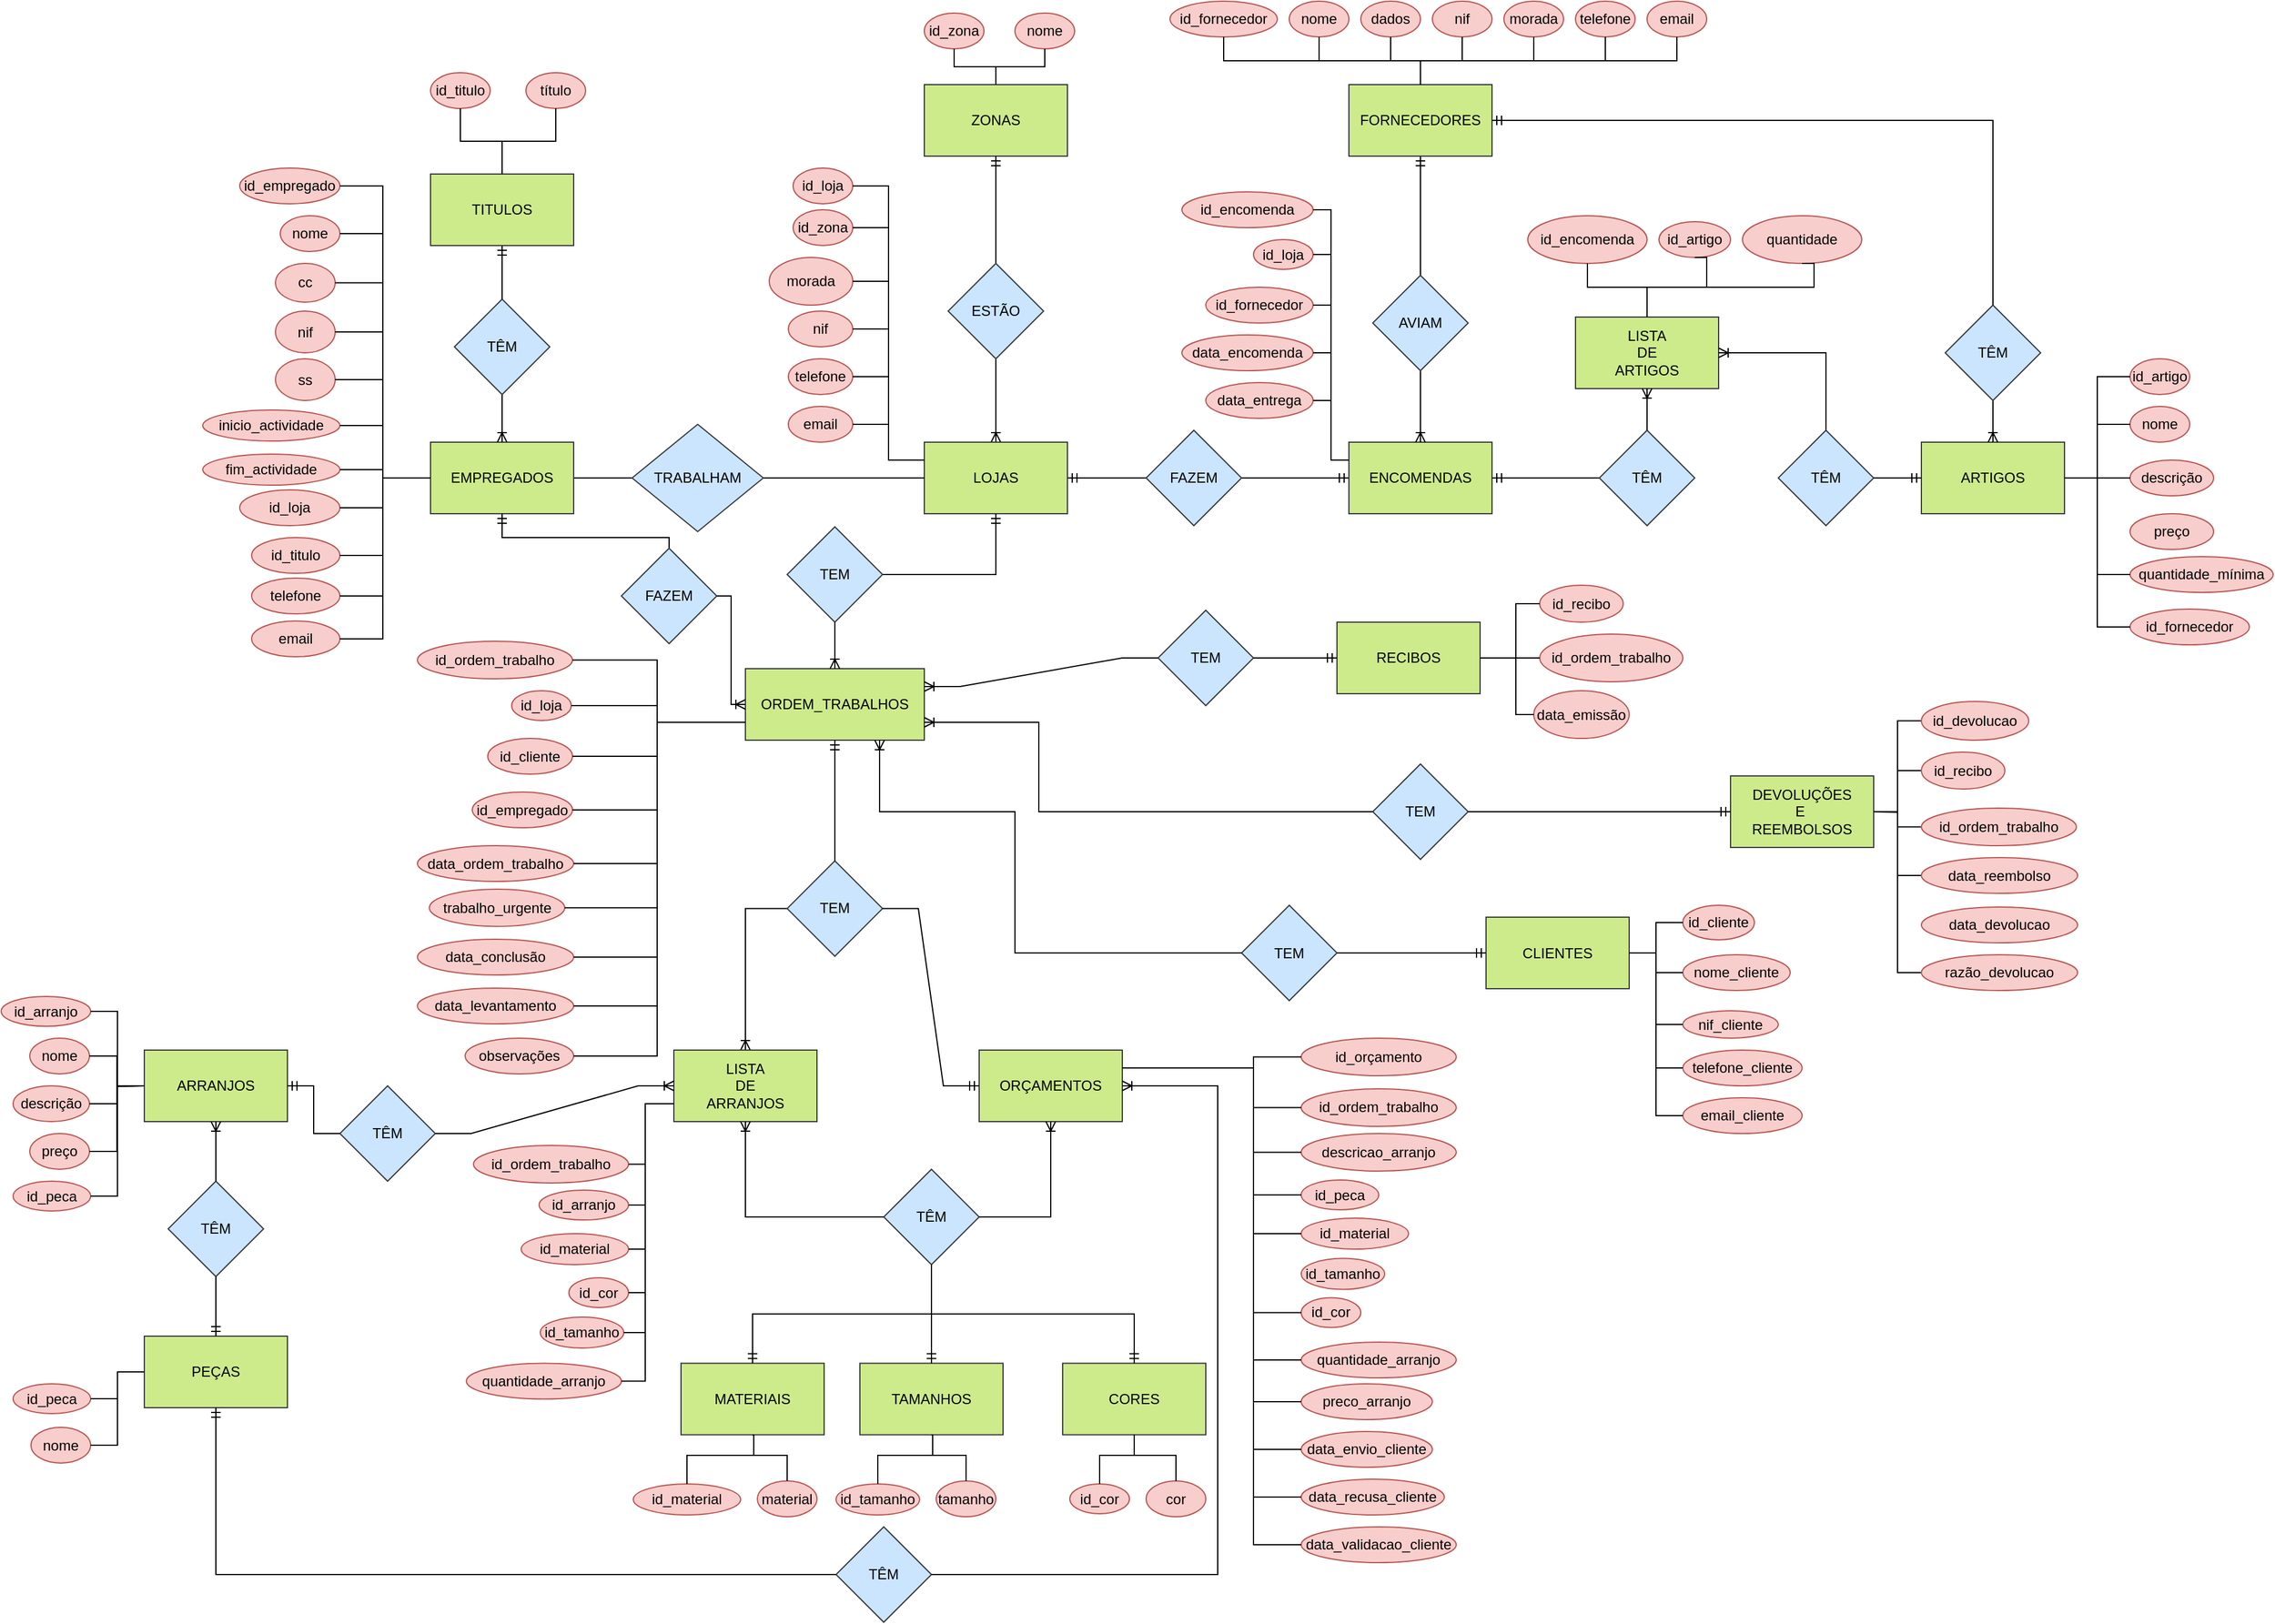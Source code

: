 <mxfile version="21.4.0" type="device">
  <diagram id="VUGnv1790P0Y--bCL7xw" name="Página-1">
    <mxGraphModel dx="3750" dy="2849" grid="1" gridSize="10" guides="1" tooltips="1" connect="1" arrows="1" fold="1" page="1" pageScale="1" pageWidth="827" pageHeight="1169" math="0" shadow="0">
      <root>
        <mxCell id="0" />
        <mxCell id="1" parent="0" />
        <mxCell id="qNM4ZrsW653NBcpd8kQr-1" value="ZONAS" style="rounded=0;whiteSpace=wrap;html=1;fillColor=#cdeb8b;strokeColor=#36393d;fontColor=#000000;" parent="1" vertex="1">
          <mxGeometry x="354" y="-140" width="120" height="60" as="geometry" />
        </mxCell>
        <mxCell id="qNM4ZrsW653NBcpd8kQr-6" style="edgeStyle=orthogonalEdgeStyle;rounded=0;orthogonalLoop=1;jettySize=auto;html=1;exitX=0.5;exitY=0;exitDx=0;exitDy=0;entryX=0.5;entryY=1;entryDx=0;entryDy=0;endArrow=none;endFill=0;startArrow=ERoneToMany;startFill=0;" parent="1" source="qNM4ZrsW653NBcpd8kQr-2" target="qNM4ZrsW653NBcpd8kQr-5" edge="1">
          <mxGeometry relative="1" as="geometry" />
        </mxCell>
        <mxCell id="qNM4ZrsW653NBcpd8kQr-22" style="edgeStyle=orthogonalEdgeStyle;rounded=0;orthogonalLoop=1;jettySize=auto;html=1;exitX=1;exitY=0.5;exitDx=0;exitDy=0;entryX=0;entryY=0.5;entryDx=0;entryDy=0;endArrow=none;endFill=0;startArrow=ERmandOne;startFill=0;" parent="1" source="qNM4ZrsW653NBcpd8kQr-2" target="qNM4ZrsW653NBcpd8kQr-21" edge="1">
          <mxGeometry relative="1" as="geometry" />
        </mxCell>
        <mxCell id="qNM4ZrsW653NBcpd8kQr-2" value="LOJAS" style="rounded=0;whiteSpace=wrap;html=1;fillColor=#cdeb8b;strokeColor=#36393d;fontColor=#000000;" parent="1" vertex="1">
          <mxGeometry x="354" y="160" width="120" height="60" as="geometry" />
        </mxCell>
        <mxCell id="qNM4ZrsW653NBcpd8kQr-10" style="edgeStyle=orthogonalEdgeStyle;rounded=0;orthogonalLoop=1;jettySize=auto;html=1;exitX=1;exitY=0.5;exitDx=0;exitDy=0;entryX=0;entryY=0.5;entryDx=0;entryDy=0;endArrow=none;endFill=0;" parent="1" source="qNM4ZrsW653NBcpd8kQr-3" target="qNM4ZrsW653NBcpd8kQr-9" edge="1">
          <mxGeometry relative="1" as="geometry" />
        </mxCell>
        <mxCell id="qNM4ZrsW653NBcpd8kQr-3" value="EMPREGADOS" style="rounded=0;whiteSpace=wrap;html=1;fillColor=#cdeb8b;strokeColor=#36393d;fontColor=#000000;" parent="1" vertex="1">
          <mxGeometry x="-60" y="160" width="120" height="60" as="geometry" />
        </mxCell>
        <mxCell id="qNM4ZrsW653NBcpd8kQr-7" style="edgeStyle=orthogonalEdgeStyle;rounded=0;orthogonalLoop=1;jettySize=auto;html=1;exitX=0.5;exitY=0;exitDx=0;exitDy=0;entryX=0.5;entryY=1;entryDx=0;entryDy=0;endArrow=ERmandOne;endFill=0;startArrow=none;startFill=0;" parent="1" source="qNM4ZrsW653NBcpd8kQr-5" target="qNM4ZrsW653NBcpd8kQr-1" edge="1">
          <mxGeometry relative="1" as="geometry" />
        </mxCell>
        <mxCell id="qNM4ZrsW653NBcpd8kQr-5" value="ESTÃO" style="rhombus;whiteSpace=wrap;html=1;fillColor=#cce5ff;strokeColor=#36393d;fontColor=#000000;" parent="1" vertex="1">
          <mxGeometry x="374" y="10" width="80" height="80" as="geometry" />
        </mxCell>
        <mxCell id="qNM4ZrsW653NBcpd8kQr-11" style="edgeStyle=orthogonalEdgeStyle;rounded=0;orthogonalLoop=1;jettySize=auto;html=1;exitX=1;exitY=0.5;exitDx=0;exitDy=0;entryX=0;entryY=0.5;entryDx=0;entryDy=0;endArrow=none;endFill=0;" parent="1" source="qNM4ZrsW653NBcpd8kQr-9" target="qNM4ZrsW653NBcpd8kQr-2" edge="1">
          <mxGeometry relative="1" as="geometry" />
        </mxCell>
        <mxCell id="qNM4ZrsW653NBcpd8kQr-9" value="TRABALHAM" style="rhombus;whiteSpace=wrap;html=1;fillColor=#cce5ff;strokeColor=#36393d;fontColor=#000000;" parent="1" vertex="1">
          <mxGeometry x="109" y="145" width="110" height="90" as="geometry" />
        </mxCell>
        <mxCell id="qNM4ZrsW653NBcpd8kQr-15" style="edgeStyle=orthogonalEdgeStyle;rounded=0;orthogonalLoop=1;jettySize=auto;html=1;exitX=0.5;exitY=1;exitDx=0;exitDy=0;endArrow=ERoneToMany;endFill=0;" parent="1" source="qNM4ZrsW653NBcpd8kQr-12" edge="1">
          <mxGeometry relative="1" as="geometry">
            <mxPoint y="160" as="targetPoint" />
          </mxGeometry>
        </mxCell>
        <mxCell id="qNM4ZrsW653NBcpd8kQr-12" value="TÊM" style="rhombus;whiteSpace=wrap;html=1;fillColor=#cce5ff;strokeColor=#36393d;fontColor=#000000;" parent="1" vertex="1">
          <mxGeometry x="-40" y="40" width="80" height="80" as="geometry" />
        </mxCell>
        <mxCell id="qNM4ZrsW653NBcpd8kQr-14" style="edgeStyle=orthogonalEdgeStyle;rounded=0;orthogonalLoop=1;jettySize=auto;html=1;exitX=0.5;exitY=1;exitDx=0;exitDy=0;entryX=0.5;entryY=0;entryDx=0;entryDy=0;endArrow=none;endFill=0;startArrow=ERmandOne;startFill=0;" parent="1" source="qNM4ZrsW653NBcpd8kQr-13" target="qNM4ZrsW653NBcpd8kQr-12" edge="1">
          <mxGeometry relative="1" as="geometry" />
        </mxCell>
        <mxCell id="qNM4ZrsW653NBcpd8kQr-13" value="TITULOS" style="rounded=0;whiteSpace=wrap;html=1;fillColor=#cdeb8b;strokeColor=#36393d;fontColor=#000000;" parent="1" vertex="1">
          <mxGeometry x="-60" y="-65" width="120" height="60" as="geometry" />
        </mxCell>
        <mxCell id="qNM4ZrsW653NBcpd8kQr-23" style="edgeStyle=orthogonalEdgeStyle;rounded=0;orthogonalLoop=1;jettySize=auto;html=1;exitX=0;exitY=0.5;exitDx=0;exitDy=0;entryX=1;entryY=0.5;entryDx=0;entryDy=0;endArrow=none;endFill=0;startArrow=ERmandOne;startFill=0;" parent="1" source="qNM4ZrsW653NBcpd8kQr-18" target="qNM4ZrsW653NBcpd8kQr-21" edge="1">
          <mxGeometry relative="1" as="geometry" />
        </mxCell>
        <mxCell id="qNM4ZrsW653NBcpd8kQr-18" value="ENCOMENDAS" style="rounded=0;whiteSpace=wrap;html=1;fillColor=#cdeb8b;strokeColor=#36393d;fontColor=#000000;" parent="1" vertex="1">
          <mxGeometry x="710" y="160" width="120" height="60" as="geometry" />
        </mxCell>
        <mxCell id="qNM4ZrsW653NBcpd8kQr-24" style="edgeStyle=orthogonalEdgeStyle;rounded=0;orthogonalLoop=1;jettySize=auto;html=1;exitX=0.5;exitY=1;exitDx=0;exitDy=0;entryX=0.5;entryY=0;entryDx=0;entryDy=0;endArrow=none;endFill=0;startArrow=ERmandOne;startFill=0;" parent="1" source="qNM4ZrsW653NBcpd8kQr-19" target="qNM4ZrsW653NBcpd8kQr-20" edge="1">
          <mxGeometry relative="1" as="geometry" />
        </mxCell>
        <mxCell id="qNM4ZrsW653NBcpd8kQr-19" value="FORNECEDORES" style="rounded=0;whiteSpace=wrap;html=1;fillColor=#cdeb8b;strokeColor=#36393d;fontColor=#000000;" parent="1" vertex="1">
          <mxGeometry x="710" y="-140" width="120" height="60" as="geometry" />
        </mxCell>
        <mxCell id="qNM4ZrsW653NBcpd8kQr-25" style="edgeStyle=orthogonalEdgeStyle;rounded=0;orthogonalLoop=1;jettySize=auto;html=1;exitX=0.5;exitY=1;exitDx=0;exitDy=0;entryX=0.5;entryY=0;entryDx=0;entryDy=0;endArrow=ERoneToMany;endFill=0;startArrow=none;startFill=0;" parent="1" source="qNM4ZrsW653NBcpd8kQr-20" target="qNM4ZrsW653NBcpd8kQr-18" edge="1">
          <mxGeometry relative="1" as="geometry" />
        </mxCell>
        <mxCell id="qNM4ZrsW653NBcpd8kQr-20" value="AVIAM" style="rhombus;whiteSpace=wrap;html=1;fillColor=#cce5ff;strokeColor=#36393d;fontColor=#000000;" parent="1" vertex="1">
          <mxGeometry x="730" y="20" width="80" height="80" as="geometry" />
        </mxCell>
        <mxCell id="qNM4ZrsW653NBcpd8kQr-21" value="FAZEM" style="rhombus;whiteSpace=wrap;html=1;fillColor=#cce5ff;strokeColor=#36393d;fontColor=#000000;" parent="1" vertex="1">
          <mxGeometry x="540" y="150" width="80" height="80" as="geometry" />
        </mxCell>
        <mxCell id="qNM4ZrsW653NBcpd8kQr-26" value="ARRANJOS" style="rounded=0;whiteSpace=wrap;html=1;fillColor=#cdeb8b;strokeColor=#36393d;fontColor=#000000;" parent="1" vertex="1">
          <mxGeometry x="-300" y="670" width="120" height="60" as="geometry" />
        </mxCell>
        <mxCell id="qNM4ZrsW653NBcpd8kQr-28" style="rounded=0;orthogonalLoop=1;jettySize=auto;html=1;entryX=0.5;entryY=1;entryDx=0;entryDy=0;endArrow=ERmandOne;endFill=0;startArrow=none;startFill=0;edgeStyle=orthogonalEdgeStyle;" parent="1" source="qNM4ZrsW653NBcpd8kQr-27" target="qNM4ZrsW653NBcpd8kQr-3" edge="1">
          <mxGeometry relative="1" as="geometry">
            <Array as="points">
              <mxPoint x="140" y="240" />
              <mxPoint y="240" />
            </Array>
          </mxGeometry>
        </mxCell>
        <mxCell id="qNM4ZrsW653NBcpd8kQr-27" value="FAZEM" style="rhombus;whiteSpace=wrap;html=1;fillColor=#cce5ff;strokeColor=#36393d;fontColor=#000000;" parent="1" vertex="1">
          <mxGeometry x="100" y="249" width="80" height="80" as="geometry" />
        </mxCell>
        <mxCell id="qNM4ZrsW653NBcpd8kQr-62" style="edgeStyle=orthogonalEdgeStyle;rounded=0;orthogonalLoop=1;jettySize=auto;html=1;exitX=0.5;exitY=0;exitDx=0;exitDy=0;startArrow=ERoneToMany;startFill=0;endArrow=none;endFill=0;entryX=0;entryY=0.5;entryDx=0;entryDy=0;" parent="1" source="qNM4ZrsW653NBcpd8kQr-30" target="qNM4ZrsW653NBcpd8kQr-35" edge="1">
          <mxGeometry relative="1" as="geometry">
            <mxPoint x="400" y="660" as="targetPoint" />
          </mxGeometry>
        </mxCell>
        <mxCell id="qNM4ZrsW653NBcpd8kQr-30" value="LISTA&lt;br&gt;DE&lt;br&gt;ARRANJOS" style="rounded=0;whiteSpace=wrap;html=1;fillColor=#cdeb8b;strokeColor=#36393d;fontColor=#000000;" parent="1" vertex="1">
          <mxGeometry x="144" y="670" width="120" height="60" as="geometry" />
        </mxCell>
        <mxCell id="qNM4ZrsW653NBcpd8kQr-31" value="TÊM" style="rhombus;whiteSpace=wrap;html=1;fillColor=#cce5ff;strokeColor=#36393d;fontColor=#000000;" parent="1" vertex="1">
          <mxGeometry x="-136" y="700" width="80" height="80" as="geometry" />
        </mxCell>
        <mxCell id="qNM4ZrsW653NBcpd8kQr-34" value="CLIENTES" style="rounded=0;whiteSpace=wrap;html=1;fillColor=#cdeb8b;strokeColor=#36393d;fontColor=#000000;" parent="1" vertex="1">
          <mxGeometry x="825" y="558.5" width="120" height="60" as="geometry" />
        </mxCell>
        <mxCell id="qNM4ZrsW653NBcpd8kQr-35" value="TEM" style="rhombus;whiteSpace=wrap;html=1;fillColor=#cce5ff;strokeColor=#36393d;fontColor=#000000;" parent="1" vertex="1">
          <mxGeometry x="239" y="511.25" width="80" height="80" as="geometry" />
        </mxCell>
        <mxCell id="qNM4ZrsW653NBcpd8kQr-39" style="edgeStyle=orthogonalEdgeStyle;rounded=0;orthogonalLoop=1;jettySize=auto;html=1;exitX=1;exitY=0.5;exitDx=0;exitDy=0;entryX=0.5;entryY=1;entryDx=0;entryDy=0;endArrow=ERmandOne;endFill=0;" parent="1" source="52a8iVszRp2dpHOLXeB5-161" target="qNM4ZrsW653NBcpd8kQr-2" edge="1">
          <mxGeometry relative="1" as="geometry">
            <mxPoint x="414" y="290.0" as="sourcePoint" />
          </mxGeometry>
        </mxCell>
        <mxCell id="qNM4ZrsW653NBcpd8kQr-41" value="ARTIGOS" style="rounded=0;whiteSpace=wrap;html=1;fillColor=#cdeb8b;strokeColor=#36393d;fontColor=#000000;" parent="1" vertex="1">
          <mxGeometry x="1190" y="160" width="120" height="60" as="geometry" />
        </mxCell>
        <mxCell id="qNM4ZrsW653NBcpd8kQr-44" style="edgeStyle=orthogonalEdgeStyle;rounded=0;orthogonalLoop=1;jettySize=auto;html=1;exitX=0;exitY=0.5;exitDx=0;exitDy=0;entryX=1;entryY=0.5;entryDx=0;entryDy=0;endArrow=ERmandOne;endFill=0;" parent="1" source="qNM4ZrsW653NBcpd8kQr-42" target="qNM4ZrsW653NBcpd8kQr-18" edge="1">
          <mxGeometry relative="1" as="geometry" />
        </mxCell>
        <mxCell id="qNM4ZrsW653NBcpd8kQr-45" style="edgeStyle=orthogonalEdgeStyle;rounded=0;orthogonalLoop=1;jettySize=auto;html=1;exitX=0.5;exitY=1;exitDx=0;exitDy=0;endArrow=ERoneToMany;endFill=0;" parent="1" source="52a8iVszRp2dpHOLXeB5-191" target="qNM4ZrsW653NBcpd8kQr-41" edge="1">
          <mxGeometry relative="1" as="geometry">
            <mxPoint x="1220.0" y="190" as="targetPoint" />
          </mxGeometry>
        </mxCell>
        <mxCell id="qNM4ZrsW653NBcpd8kQr-42" value="TÊM" style="rhombus;whiteSpace=wrap;html=1;fillColor=#cce5ff;strokeColor=#36393d;fontColor=#000000;" parent="1" vertex="1">
          <mxGeometry x="920" y="150" width="80" height="80" as="geometry" />
        </mxCell>
        <mxCell id="qNM4ZrsW653NBcpd8kQr-52" value="RECIBOS" style="rounded=0;whiteSpace=wrap;html=1;fillColor=#cdeb8b;strokeColor=#36393d;fontColor=#000000;" parent="1" vertex="1">
          <mxGeometry x="700" y="311" width="120" height="60" as="geometry" />
        </mxCell>
        <mxCell id="qNM4ZrsW653NBcpd8kQr-54" value="ORDEM_TRABALHOS" style="rounded=0;whiteSpace=wrap;html=1;fillColor=#cdeb8b;strokeColor=#36393d;fontColor=#000000;" parent="1" vertex="1">
          <mxGeometry x="204" y="350" width="150" height="60" as="geometry" />
        </mxCell>
        <mxCell id="qNM4ZrsW653NBcpd8kQr-57" value="DEVOLUÇÕES&lt;br&gt;E&amp;nbsp;&lt;br&gt;REEMBOLSOS" style="rounded=0;whiteSpace=wrap;html=1;fillColor=#cdeb8b;strokeColor=#36393d;fontColor=#000000;" parent="1" vertex="1">
          <mxGeometry x="1030" y="440" width="120" height="60" as="geometry" />
        </mxCell>
        <mxCell id="52a8iVszRp2dpHOLXeB5-1" value="LISTA&lt;br&gt;DE&lt;br&gt;ARTIGOS" style="rounded=0;whiteSpace=wrap;html=1;fillColor=#cdeb8b;strokeColor=#36393d;fontColor=#000000;" vertex="1" parent="1">
          <mxGeometry x="900" y="55" width="120" height="60" as="geometry" />
        </mxCell>
        <mxCell id="52a8iVszRp2dpHOLXeB5-2" value="título" style="ellipse;whiteSpace=wrap;html=1;fillColor=#f8cecc;strokeColor=#b85450;fontColor=#000000;" vertex="1" parent="1">
          <mxGeometry x="20" y="-150" width="50" height="30" as="geometry" />
        </mxCell>
        <mxCell id="52a8iVszRp2dpHOLXeB5-3" value="id_titulo" style="ellipse;whiteSpace=wrap;html=1;fillColor=#f8cecc;strokeColor=#b85450;fontColor=#000000;" vertex="1" parent="1">
          <mxGeometry x="-60" y="-150" width="50" height="30" as="geometry" />
        </mxCell>
        <mxCell id="52a8iVszRp2dpHOLXeB5-4" value="" style="endArrow=none;html=1;rounded=0;entryX=0.5;entryY=1;entryDx=0;entryDy=0;exitX=0.5;exitY=0;exitDx=0;exitDy=0;edgeStyle=orthogonalEdgeStyle;" edge="1" parent="1" source="qNM4ZrsW653NBcpd8kQr-13" target="52a8iVszRp2dpHOLXeB5-3">
          <mxGeometry width="50" height="50" relative="1" as="geometry">
            <mxPoint x="390" y="420" as="sourcePoint" />
            <mxPoint x="440" y="370" as="targetPoint" />
          </mxGeometry>
        </mxCell>
        <mxCell id="52a8iVszRp2dpHOLXeB5-5" value="" style="endArrow=none;html=1;rounded=0;entryX=0.5;entryY=1;entryDx=0;entryDy=0;exitX=0.5;exitY=0;exitDx=0;exitDy=0;edgeStyle=orthogonalEdgeStyle;" edge="1" parent="1" source="qNM4ZrsW653NBcpd8kQr-13" target="52a8iVszRp2dpHOLXeB5-2">
          <mxGeometry width="50" height="50" relative="1" as="geometry">
            <mxPoint x="390" y="420" as="sourcePoint" />
            <mxPoint x="440" y="370" as="targetPoint" />
          </mxGeometry>
        </mxCell>
        <mxCell id="52a8iVszRp2dpHOLXeB5-6" value="nome" style="ellipse;whiteSpace=wrap;html=1;fillColor=#f8cecc;strokeColor=#b85450;fontColor=#000000;" vertex="1" parent="1">
          <mxGeometry x="-186" y="-30" width="50" height="30" as="geometry" />
        </mxCell>
        <mxCell id="52a8iVszRp2dpHOLXeB5-7" value="id_empregado" style="ellipse;whiteSpace=wrap;html=1;fillColor=#f8cecc;strokeColor=#b85450;fontColor=#000000;" vertex="1" parent="1">
          <mxGeometry x="-220" y="-70" width="84" height="30" as="geometry" />
        </mxCell>
        <mxCell id="52a8iVszRp2dpHOLXeB5-8" value="cc" style="ellipse;whiteSpace=wrap;html=1;fillColor=#f8cecc;strokeColor=#b85450;fontColor=#000000;" vertex="1" parent="1">
          <mxGeometry x="-190" y="10" width="50" height="32.5" as="geometry" />
        </mxCell>
        <mxCell id="52a8iVszRp2dpHOLXeB5-9" value="inicio_actividade" style="ellipse;whiteSpace=wrap;html=1;fillColor=#f8cecc;strokeColor=#b85450;fontColor=#000000;" vertex="1" parent="1">
          <mxGeometry x="-251" y="133" width="115" height="26" as="geometry" />
        </mxCell>
        <mxCell id="52a8iVszRp2dpHOLXeB5-11" value="" style="endArrow=none;html=1;rounded=0;entryX=1;entryY=0.5;entryDx=0;entryDy=0;exitX=0;exitY=0.5;exitDx=0;exitDy=0;edgeStyle=orthogonalEdgeStyle;" edge="1" parent="1" source="qNM4ZrsW653NBcpd8kQr-3" target="52a8iVszRp2dpHOLXeB5-7">
          <mxGeometry width="50" height="50" relative="1" as="geometry">
            <mxPoint x="50" y="140" as="sourcePoint" />
            <mxPoint x="100" y="90" as="targetPoint" />
            <Array as="points">
              <mxPoint x="-100" y="190" />
              <mxPoint x="-100" y="-55" />
            </Array>
          </mxGeometry>
        </mxCell>
        <mxCell id="52a8iVszRp2dpHOLXeB5-12" value="" style="endArrow=none;html=1;rounded=0;entryX=1;entryY=0.5;entryDx=0;entryDy=0;exitX=0;exitY=0.5;exitDx=0;exitDy=0;edgeStyle=orthogonalEdgeStyle;" edge="1" parent="1" source="qNM4ZrsW653NBcpd8kQr-3" target="52a8iVszRp2dpHOLXeB5-6">
          <mxGeometry width="50" height="50" relative="1" as="geometry">
            <mxPoint x="50" y="140" as="sourcePoint" />
            <mxPoint x="100" y="90" as="targetPoint" />
            <Array as="points">
              <mxPoint x="-100" y="190" />
              <mxPoint x="-100" y="-15" />
            </Array>
          </mxGeometry>
        </mxCell>
        <mxCell id="52a8iVszRp2dpHOLXeB5-13" value="" style="endArrow=none;html=1;rounded=0;entryX=1;entryY=0.5;entryDx=0;entryDy=0;exitX=0;exitY=0.5;exitDx=0;exitDy=0;edgeStyle=orthogonalEdgeStyle;" edge="1" parent="1" source="qNM4ZrsW653NBcpd8kQr-3" target="52a8iVszRp2dpHOLXeB5-8">
          <mxGeometry width="50" height="50" relative="1" as="geometry">
            <mxPoint x="50" y="140" as="sourcePoint" />
            <mxPoint x="100" y="90" as="targetPoint" />
            <Array as="points">
              <mxPoint x="-100" y="190" />
              <mxPoint x="-100" y="26" />
            </Array>
          </mxGeometry>
        </mxCell>
        <mxCell id="52a8iVszRp2dpHOLXeB5-15" value="id_loja" style="ellipse;whiteSpace=wrap;html=1;fillColor=#f8cecc;strokeColor=#b85450;fontColor=#000000;" vertex="1" parent="1">
          <mxGeometry x="244" y="-70" width="50" height="30" as="geometry" />
        </mxCell>
        <mxCell id="52a8iVszRp2dpHOLXeB5-16" value="id_zona" style="ellipse;whiteSpace=wrap;html=1;fillColor=#f8cecc;strokeColor=#b85450;fontColor=#000000;" vertex="1" parent="1">
          <mxGeometry x="354" y="-200" width="50" height="30" as="geometry" />
        </mxCell>
        <mxCell id="52a8iVszRp2dpHOLXeB5-17" value="nome" style="ellipse;whiteSpace=wrap;html=1;fillColor=#f8cecc;strokeColor=#b85450;fontColor=#000000;" vertex="1" parent="1">
          <mxGeometry x="430" y="-200" width="50" height="30" as="geometry" />
        </mxCell>
        <mxCell id="52a8iVszRp2dpHOLXeB5-18" value="" style="endArrow=none;html=1;rounded=0;entryX=0.5;entryY=1;entryDx=0;entryDy=0;exitX=0.5;exitY=0;exitDx=0;exitDy=0;edgeStyle=orthogonalEdgeStyle;" edge="1" parent="1" source="qNM4ZrsW653NBcpd8kQr-1" target="52a8iVszRp2dpHOLXeB5-16">
          <mxGeometry width="50" height="50" relative="1" as="geometry">
            <mxPoint x="350" y="-100" as="sourcePoint" />
            <mxPoint x="400" y="-150" as="targetPoint" />
          </mxGeometry>
        </mxCell>
        <mxCell id="52a8iVszRp2dpHOLXeB5-19" value="" style="endArrow=none;html=1;rounded=0;entryX=0.5;entryY=1;entryDx=0;entryDy=0;exitX=0.5;exitY=0;exitDx=0;exitDy=0;edgeStyle=orthogonalEdgeStyle;" edge="1" parent="1" source="qNM4ZrsW653NBcpd8kQr-1" target="52a8iVszRp2dpHOLXeB5-17">
          <mxGeometry width="50" height="50" relative="1" as="geometry">
            <mxPoint x="350" y="-100" as="sourcePoint" />
            <mxPoint x="400" y="-150" as="targetPoint" />
          </mxGeometry>
        </mxCell>
        <mxCell id="52a8iVszRp2dpHOLXeB5-20" value="id_zona" style="ellipse;whiteSpace=wrap;html=1;fillColor=#f8cecc;strokeColor=#b85450;fontColor=#000000;" vertex="1" parent="1">
          <mxGeometry x="244" y="-35" width="50" height="30" as="geometry" />
        </mxCell>
        <mxCell id="52a8iVszRp2dpHOLXeB5-21" value="morada" style="ellipse;whiteSpace=wrap;html=1;fillColor=#f8cecc;strokeColor=#b85450;fontColor=#000000;" vertex="1" parent="1">
          <mxGeometry x="224" y="5" width="70" height="40" as="geometry" />
        </mxCell>
        <mxCell id="52a8iVszRp2dpHOLXeB5-23" value="" style="endArrow=none;html=1;rounded=0;entryX=1;entryY=0.5;entryDx=0;entryDy=0;exitX=0;exitY=0.25;exitDx=0;exitDy=0;edgeStyle=orthogonalEdgeStyle;" edge="1" parent="1" source="qNM4ZrsW653NBcpd8kQr-2" target="52a8iVszRp2dpHOLXeB5-15">
          <mxGeometry width="50" height="50" relative="1" as="geometry">
            <mxPoint x="370" y="160" as="sourcePoint" />
            <mxPoint x="420" y="110" as="targetPoint" />
          </mxGeometry>
        </mxCell>
        <mxCell id="52a8iVszRp2dpHOLXeB5-24" value="" style="endArrow=none;html=1;rounded=0;entryX=1;entryY=0.5;entryDx=0;entryDy=0;exitX=0;exitY=0.25;exitDx=0;exitDy=0;edgeStyle=orthogonalEdgeStyle;" edge="1" parent="1" source="qNM4ZrsW653NBcpd8kQr-2" target="52a8iVszRp2dpHOLXeB5-20">
          <mxGeometry width="50" height="50" relative="1" as="geometry">
            <mxPoint x="370" y="160" as="sourcePoint" />
            <mxPoint x="420" y="110" as="targetPoint" />
          </mxGeometry>
        </mxCell>
        <mxCell id="52a8iVszRp2dpHOLXeB5-25" value="" style="endArrow=none;html=1;rounded=0;entryX=1;entryY=0.5;entryDx=0;entryDy=0;exitX=0;exitY=0.25;exitDx=0;exitDy=0;edgeStyle=orthogonalEdgeStyle;" edge="1" parent="1" source="qNM4ZrsW653NBcpd8kQr-2" target="52a8iVszRp2dpHOLXeB5-21">
          <mxGeometry width="50" height="50" relative="1" as="geometry">
            <mxPoint x="370" y="160" as="sourcePoint" />
            <mxPoint x="420" y="110" as="targetPoint" />
          </mxGeometry>
        </mxCell>
        <mxCell id="52a8iVszRp2dpHOLXeB5-26" value="id_fornecedor" style="ellipse;whiteSpace=wrap;html=1;fillColor=#f8cecc;strokeColor=#b85450;fontColor=#000000;" vertex="1" parent="1">
          <mxGeometry x="560" y="-210" width="90" height="30" as="geometry" />
        </mxCell>
        <mxCell id="52a8iVszRp2dpHOLXeB5-27" value="nome" style="ellipse;whiteSpace=wrap;html=1;fillColor=#f8cecc;strokeColor=#b85450;fontColor=#000000;" vertex="1" parent="1">
          <mxGeometry x="660" y="-210" width="50" height="30" as="geometry" />
        </mxCell>
        <mxCell id="52a8iVszRp2dpHOLXeB5-28" value="nif" style="ellipse;whiteSpace=wrap;html=1;fillColor=#f8cecc;strokeColor=#b85450;fontColor=#000000;" vertex="1" parent="1">
          <mxGeometry x="780" y="-210" width="50" height="30" as="geometry" />
        </mxCell>
        <mxCell id="52a8iVszRp2dpHOLXeB5-29" value="dados" style="ellipse;whiteSpace=wrap;html=1;fillColor=#f8cecc;strokeColor=#b85450;fontColor=#000000;" vertex="1" parent="1">
          <mxGeometry x="720" y="-210" width="50" height="30" as="geometry" />
        </mxCell>
        <mxCell id="52a8iVszRp2dpHOLXeB5-30" value="" style="endArrow=none;html=1;rounded=0;entryX=0.5;entryY=1;entryDx=0;entryDy=0;exitX=0.5;exitY=0;exitDx=0;exitDy=0;edgeStyle=orthogonalEdgeStyle;" edge="1" parent="1" source="qNM4ZrsW653NBcpd8kQr-19" target="52a8iVszRp2dpHOLXeB5-26">
          <mxGeometry width="50" height="50" relative="1" as="geometry">
            <mxPoint x="360" y="70" as="sourcePoint" />
            <mxPoint x="410" y="20" as="targetPoint" />
          </mxGeometry>
        </mxCell>
        <mxCell id="52a8iVszRp2dpHOLXeB5-31" value="" style="endArrow=none;html=1;rounded=0;entryX=0.5;entryY=1;entryDx=0;entryDy=0;exitX=0.5;exitY=0;exitDx=0;exitDy=0;edgeStyle=orthogonalEdgeStyle;" edge="1" parent="1" source="qNM4ZrsW653NBcpd8kQr-19" target="52a8iVszRp2dpHOLXeB5-27">
          <mxGeometry width="50" height="50" relative="1" as="geometry">
            <mxPoint x="730" y="-100" as="sourcePoint" />
            <mxPoint x="780" y="-150" as="targetPoint" />
          </mxGeometry>
        </mxCell>
        <mxCell id="52a8iVszRp2dpHOLXeB5-32" value="" style="endArrow=none;html=1;rounded=0;exitX=0.5;exitY=0;exitDx=0;exitDy=0;entryX=0.5;entryY=1;entryDx=0;entryDy=0;edgeStyle=orthogonalEdgeStyle;" edge="1" parent="1" source="qNM4ZrsW653NBcpd8kQr-19" target="52a8iVszRp2dpHOLXeB5-28">
          <mxGeometry width="50" height="50" relative="1" as="geometry">
            <mxPoint x="730" y="-130" as="sourcePoint" />
            <mxPoint x="780" y="-180" as="targetPoint" />
          </mxGeometry>
        </mxCell>
        <mxCell id="52a8iVszRp2dpHOLXeB5-33" value="" style="endArrow=none;html=1;rounded=0;entryX=0.5;entryY=1;entryDx=0;entryDy=0;exitX=0.5;exitY=0;exitDx=0;exitDy=0;edgeStyle=orthogonalEdgeStyle;" edge="1" parent="1" source="qNM4ZrsW653NBcpd8kQr-19" target="52a8iVszRp2dpHOLXeB5-29">
          <mxGeometry width="50" height="50" relative="1" as="geometry">
            <mxPoint x="730" y="-130" as="sourcePoint" />
            <mxPoint x="780" y="-180" as="targetPoint" />
          </mxGeometry>
        </mxCell>
        <mxCell id="52a8iVszRp2dpHOLXeB5-37" value="" style="endArrow=ERoneToMany;html=1;rounded=0;entryX=0.5;entryY=1;entryDx=0;entryDy=0;exitX=0.5;exitY=0;exitDx=0;exitDy=0;endFill=0;" edge="1" parent="1" source="qNM4ZrsW653NBcpd8kQr-42" target="52a8iVszRp2dpHOLXeB5-1">
          <mxGeometry width="50" height="50" relative="1" as="geometry">
            <mxPoint x="710" y="140" as="sourcePoint" />
            <mxPoint x="760" y="90" as="targetPoint" />
          </mxGeometry>
        </mxCell>
        <mxCell id="52a8iVszRp2dpHOLXeB5-39" value="id_encomenda" style="ellipse;whiteSpace=wrap;html=1;fillColor=#f8cecc;strokeColor=#b85450;fontColor=#000000;" vertex="1" parent="1">
          <mxGeometry x="860" y="-30" width="100" height="40" as="geometry" />
        </mxCell>
        <mxCell id="52a8iVszRp2dpHOLXeB5-40" value="id_artigo" style="ellipse;whiteSpace=wrap;html=1;fillColor=#f8cecc;strokeColor=#b85450;fontColor=#000000;" vertex="1" parent="1">
          <mxGeometry x="970" y="-25" width="60" height="30" as="geometry" />
        </mxCell>
        <mxCell id="52a8iVszRp2dpHOLXeB5-41" value="quantidade" style="ellipse;whiteSpace=wrap;html=1;fillColor=#f8cecc;strokeColor=#b85450;fontColor=#000000;" vertex="1" parent="1">
          <mxGeometry x="1040" y="-30" width="100" height="40" as="geometry" />
        </mxCell>
        <mxCell id="52a8iVszRp2dpHOLXeB5-42" value="" style="endArrow=none;html=1;rounded=0;entryX=0.5;entryY=1;entryDx=0;entryDy=0;exitX=0.5;exitY=0;exitDx=0;exitDy=0;edgeStyle=orthogonalEdgeStyle;" edge="1" parent="1" source="52a8iVszRp2dpHOLXeB5-1" target="52a8iVszRp2dpHOLXeB5-39">
          <mxGeometry width="50" height="50" relative="1" as="geometry">
            <mxPoint x="710" y="140" as="sourcePoint" />
            <mxPoint x="760" y="90" as="targetPoint" />
            <Array as="points">
              <mxPoint x="960" y="30" />
              <mxPoint x="910" y="30" />
            </Array>
          </mxGeometry>
        </mxCell>
        <mxCell id="52a8iVszRp2dpHOLXeB5-43" value="" style="endArrow=none;html=1;rounded=0;entryX=0.5;entryY=1;entryDx=0;entryDy=0;exitX=0.5;exitY=0;exitDx=0;exitDy=0;edgeStyle=orthogonalEdgeStyle;" edge="1" parent="1" source="52a8iVszRp2dpHOLXeB5-1" target="52a8iVszRp2dpHOLXeB5-40">
          <mxGeometry width="50" height="50" relative="1" as="geometry">
            <mxPoint x="710" y="140" as="sourcePoint" />
            <mxPoint x="760" y="90" as="targetPoint" />
            <Array as="points">
              <mxPoint x="960" y="30" />
              <mxPoint x="1010" y="30" />
            </Array>
          </mxGeometry>
        </mxCell>
        <mxCell id="52a8iVszRp2dpHOLXeB5-44" value="" style="endArrow=none;html=1;rounded=0;entryX=0.5;entryY=1;entryDx=0;entryDy=0;exitX=0.5;exitY=0;exitDx=0;exitDy=0;edgeStyle=orthogonalEdgeStyle;" edge="1" parent="1" source="52a8iVszRp2dpHOLXeB5-1" target="52a8iVszRp2dpHOLXeB5-41">
          <mxGeometry width="50" height="50" relative="1" as="geometry">
            <mxPoint x="960" y="50" as="sourcePoint" />
            <mxPoint x="760" y="90" as="targetPoint" />
            <Array as="points">
              <mxPoint x="960" y="30" />
              <mxPoint x="1100" y="30" />
            </Array>
          </mxGeometry>
        </mxCell>
        <mxCell id="52a8iVszRp2dpHOLXeB5-46" value="id_artigo" style="ellipse;whiteSpace=wrap;html=1;fillColor=#f8cecc;strokeColor=#b85450;fontColor=#000000;" vertex="1" parent="1">
          <mxGeometry x="1365" y="90" width="50" height="30" as="geometry" />
        </mxCell>
        <mxCell id="52a8iVszRp2dpHOLXeB5-47" value="nome" style="ellipse;whiteSpace=wrap;html=1;fillColor=#f8cecc;strokeColor=#b85450;fontColor=#000000;" vertex="1" parent="1">
          <mxGeometry x="1365" y="130" width="50" height="30" as="geometry" />
        </mxCell>
        <mxCell id="52a8iVszRp2dpHOLXeB5-48" value="descrição" style="ellipse;whiteSpace=wrap;html=1;fillColor=#f8cecc;strokeColor=#b85450;fontColor=#000000;" vertex="1" parent="1">
          <mxGeometry x="1365" y="175" width="70" height="30" as="geometry" />
        </mxCell>
        <mxCell id="52a8iVszRp2dpHOLXeB5-49" value="" style="endArrow=none;html=1;rounded=0;entryX=0;entryY=0.5;entryDx=0;entryDy=0;exitX=1;exitY=0.5;exitDx=0;exitDy=0;edgeStyle=orthogonalEdgeStyle;" edge="1" parent="1" source="qNM4ZrsW653NBcpd8kQr-41" target="52a8iVszRp2dpHOLXeB5-46">
          <mxGeometry width="50" height="50" relative="1" as="geometry">
            <mxPoint x="880" y="140" as="sourcePoint" />
            <mxPoint x="930" y="90" as="targetPoint" />
          </mxGeometry>
        </mxCell>
        <mxCell id="52a8iVszRp2dpHOLXeB5-50" value="" style="endArrow=none;html=1;rounded=0;entryX=0;entryY=0.5;entryDx=0;entryDy=0;exitX=1;exitY=0.5;exitDx=0;exitDy=0;edgeStyle=orthogonalEdgeStyle;" edge="1" parent="1" source="qNM4ZrsW653NBcpd8kQr-41" target="52a8iVszRp2dpHOLXeB5-47">
          <mxGeometry width="50" height="50" relative="1" as="geometry">
            <mxPoint x="880" y="140" as="sourcePoint" />
            <mxPoint x="930" y="90" as="targetPoint" />
          </mxGeometry>
        </mxCell>
        <mxCell id="52a8iVszRp2dpHOLXeB5-51" value="" style="endArrow=none;html=1;rounded=0;entryX=0;entryY=0.5;entryDx=0;entryDy=0;exitX=1;exitY=0.5;exitDx=0;exitDy=0;edgeStyle=orthogonalEdgeStyle;" edge="1" parent="1" source="qNM4ZrsW653NBcpd8kQr-41" target="52a8iVszRp2dpHOLXeB5-48">
          <mxGeometry width="50" height="50" relative="1" as="geometry">
            <mxPoint x="880" y="140" as="sourcePoint" />
            <mxPoint x="930" y="90" as="targetPoint" />
          </mxGeometry>
        </mxCell>
        <mxCell id="52a8iVszRp2dpHOLXeB5-54" value="id_encomenda" style="ellipse;whiteSpace=wrap;html=1;fillColor=#f8cecc;strokeColor=#b85450;fontColor=#000000;" vertex="1" parent="1">
          <mxGeometry x="570" y="-50" width="110" height="30" as="geometry" />
        </mxCell>
        <mxCell id="52a8iVszRp2dpHOLXeB5-55" value="id_loja" style="ellipse;whiteSpace=wrap;html=1;fillColor=#f8cecc;strokeColor=#b85450;fontColor=#000000;" vertex="1" parent="1">
          <mxGeometry x="630" y="-10" width="50" height="25" as="geometry" />
        </mxCell>
        <mxCell id="52a8iVszRp2dpHOLXeB5-56" value="" style="endArrow=none;html=1;rounded=0;exitX=1;exitY=0.5;exitDx=0;exitDy=0;entryX=0;entryY=0.25;entryDx=0;entryDy=0;edgeStyle=orthogonalEdgeStyle;" edge="1" parent="1" source="52a8iVszRp2dpHOLXeB5-54" target="qNM4ZrsW653NBcpd8kQr-18">
          <mxGeometry width="50" height="50" relative="1" as="geometry">
            <mxPoint x="740" y="140" as="sourcePoint" />
            <mxPoint x="790" y="90" as="targetPoint" />
          </mxGeometry>
        </mxCell>
        <mxCell id="52a8iVszRp2dpHOLXeB5-57" value="" style="endArrow=none;html=1;rounded=0;exitX=1;exitY=0.5;exitDx=0;exitDy=0;entryX=0;entryY=0.25;entryDx=0;entryDy=0;edgeStyle=orthogonalEdgeStyle;" edge="1" parent="1" source="52a8iVszRp2dpHOLXeB5-55" target="qNM4ZrsW653NBcpd8kQr-18">
          <mxGeometry width="50" height="50" relative="1" as="geometry">
            <mxPoint x="740" y="140" as="sourcePoint" />
            <mxPoint x="790" y="90" as="targetPoint" />
          </mxGeometry>
        </mxCell>
        <mxCell id="52a8iVszRp2dpHOLXeB5-58" value="id_ordem_trabalho" style="ellipse;whiteSpace=wrap;html=1;fillColor=#f8cecc;strokeColor=#b85450;fontColor=#000000;" vertex="1" parent="1">
          <mxGeometry x="-71" y="327" width="130" height="31.5" as="geometry" />
        </mxCell>
        <mxCell id="52a8iVszRp2dpHOLXeB5-59" value="id_loja" style="ellipse;whiteSpace=wrap;html=1;fillColor=#f8cecc;strokeColor=#b85450;fontColor=#000000;" vertex="1" parent="1">
          <mxGeometry x="8" y="368.5" width="50" height="25" as="geometry" />
        </mxCell>
        <mxCell id="52a8iVszRp2dpHOLXeB5-60" value="id_cliente" style="ellipse;whiteSpace=wrap;html=1;fillColor=#f8cecc;strokeColor=#b85450;fontColor=#000000;" vertex="1" parent="1">
          <mxGeometry x="-12" y="408.5" width="71" height="30" as="geometry" />
        </mxCell>
        <mxCell id="52a8iVszRp2dpHOLXeB5-61" value="data_ordem_trabalho" style="ellipse;whiteSpace=wrap;html=1;fillColor=#f8cecc;strokeColor=#b85450;fontColor=#000000;" vertex="1" parent="1">
          <mxGeometry x="-71" y="498.5" width="131" height="30" as="geometry" />
        </mxCell>
        <mxCell id="52a8iVszRp2dpHOLXeB5-62" value="trabalho_urgente" style="ellipse;whiteSpace=wrap;html=1;fillColor=#f8cecc;strokeColor=#b85450;fontColor=#000000;" vertex="1" parent="1">
          <mxGeometry x="-61" y="535" width="113.5" height="31.25" as="geometry" />
        </mxCell>
        <mxCell id="52a8iVszRp2dpHOLXeB5-63" value="observações" style="ellipse;whiteSpace=wrap;html=1;fillColor=#f8cecc;strokeColor=#b85450;fontColor=#000000;" vertex="1" parent="1">
          <mxGeometry x="-31" y="660" width="91" height="30" as="geometry" />
        </mxCell>
        <mxCell id="52a8iVszRp2dpHOLXeB5-64" value="" style="endArrow=none;html=1;rounded=0;exitX=0;exitY=0.75;exitDx=0;exitDy=0;entryX=1;entryY=0.5;entryDx=0;entryDy=0;edgeStyle=orthogonalEdgeStyle;" edge="1" parent="1" source="qNM4ZrsW653NBcpd8kQr-54" target="52a8iVszRp2dpHOLXeB5-58">
          <mxGeometry width="50" height="50" relative="1" as="geometry">
            <mxPoint x="370" y="450" as="sourcePoint" />
            <mxPoint x="420" y="400" as="targetPoint" />
            <Array as="points">
              <mxPoint x="130" y="395" />
              <mxPoint x="130" y="343" />
            </Array>
          </mxGeometry>
        </mxCell>
        <mxCell id="52a8iVszRp2dpHOLXeB5-66" value="" style="endArrow=none;html=1;rounded=0;exitX=0;exitY=0.75;exitDx=0;exitDy=0;entryX=1;entryY=0.5;entryDx=0;entryDy=0;edgeStyle=orthogonalEdgeStyle;" edge="1" parent="1" source="qNM4ZrsW653NBcpd8kQr-54" target="52a8iVszRp2dpHOLXeB5-59">
          <mxGeometry width="50" height="50" relative="1" as="geometry">
            <mxPoint x="370" y="450" as="sourcePoint" />
            <mxPoint x="420" y="400" as="targetPoint" />
            <Array as="points">
              <mxPoint x="130" y="395" />
              <mxPoint x="130" y="381" />
            </Array>
          </mxGeometry>
        </mxCell>
        <mxCell id="52a8iVszRp2dpHOLXeB5-67" value="" style="endArrow=none;html=1;rounded=0;exitX=0;exitY=0.75;exitDx=0;exitDy=0;entryX=1;entryY=0.5;entryDx=0;entryDy=0;edgeStyle=orthogonalEdgeStyle;" edge="1" parent="1" source="qNM4ZrsW653NBcpd8kQr-54" target="52a8iVszRp2dpHOLXeB5-60">
          <mxGeometry width="50" height="50" relative="1" as="geometry">
            <mxPoint x="350" y="380" as="sourcePoint" />
            <mxPoint x="420" y="400" as="targetPoint" />
            <Array as="points">
              <mxPoint x="130" y="395" />
              <mxPoint x="130" y="424" />
            </Array>
          </mxGeometry>
        </mxCell>
        <mxCell id="52a8iVszRp2dpHOLXeB5-68" value="" style="endArrow=none;html=1;rounded=0;exitX=0;exitY=0.75;exitDx=0;exitDy=0;entryX=1;entryY=0.5;entryDx=0;entryDy=0;edgeStyle=orthogonalEdgeStyle;" edge="1" parent="1" source="qNM4ZrsW653NBcpd8kQr-54" target="52a8iVszRp2dpHOLXeB5-61">
          <mxGeometry width="50" height="50" relative="1" as="geometry">
            <mxPoint x="370" y="450" as="sourcePoint" />
            <mxPoint x="420" y="400" as="targetPoint" />
            <Array as="points">
              <mxPoint x="130" y="395" />
              <mxPoint x="130" y="514" />
            </Array>
          </mxGeometry>
        </mxCell>
        <mxCell id="52a8iVszRp2dpHOLXeB5-69" value="" style="endArrow=none;html=1;rounded=0;exitX=1;exitY=0.5;exitDx=0;exitDy=0;entryX=0;entryY=0.75;entryDx=0;entryDy=0;edgeStyle=orthogonalEdgeStyle;" edge="1" parent="1" source="52a8iVszRp2dpHOLXeB5-62" target="qNM4ZrsW653NBcpd8kQr-54">
          <mxGeometry width="50" height="50" relative="1" as="geometry">
            <mxPoint x="370" y="450" as="sourcePoint" />
            <mxPoint x="420" y="400" as="targetPoint" />
            <Array as="points">
              <mxPoint x="130" y="551" />
              <mxPoint x="130" y="395" />
            </Array>
          </mxGeometry>
        </mxCell>
        <mxCell id="52a8iVszRp2dpHOLXeB5-70" value="" style="endArrow=none;html=1;rounded=0;exitX=1;exitY=0.5;exitDx=0;exitDy=0;entryX=0;entryY=0.75;entryDx=0;entryDy=0;edgeStyle=orthogonalEdgeStyle;" edge="1" parent="1" source="52a8iVszRp2dpHOLXeB5-63" target="qNM4ZrsW653NBcpd8kQr-54">
          <mxGeometry width="50" height="50" relative="1" as="geometry">
            <mxPoint x="370" y="450" as="sourcePoint" />
            <mxPoint x="420" y="400" as="targetPoint" />
            <Array as="points">
              <mxPoint x="130" y="675" />
              <mxPoint x="130" y="395" />
            </Array>
          </mxGeometry>
        </mxCell>
        <mxCell id="52a8iVszRp2dpHOLXeB5-73" value="PEÇAS" style="rounded=0;whiteSpace=wrap;html=1;fillColor=#cdeb8b;strokeColor=#36393d;fontColor=#000000;" vertex="1" parent="1">
          <mxGeometry x="-300" y="910" width="120" height="60" as="geometry" />
        </mxCell>
        <mxCell id="52a8iVszRp2dpHOLXeB5-78" value="TÊM" style="rhombus;whiteSpace=wrap;html=1;fillColor=#cce5ff;strokeColor=#36393d;fontColor=#000000;" vertex="1" parent="1">
          <mxGeometry x="-280" y="780" width="80" height="80" as="geometry" />
        </mxCell>
        <mxCell id="52a8iVszRp2dpHOLXeB5-79" value="" style="endArrow=ERmandOne;html=1;rounded=0;exitX=0.5;exitY=1;exitDx=0;exitDy=0;entryX=0.5;entryY=0;entryDx=0;entryDy=0;endFill=0;" edge="1" parent="1" source="52a8iVszRp2dpHOLXeB5-78" target="52a8iVszRp2dpHOLXeB5-73">
          <mxGeometry width="50" height="50" relative="1" as="geometry">
            <mxPoint x="10" y="580" as="sourcePoint" />
            <mxPoint x="60" y="530" as="targetPoint" />
          </mxGeometry>
        </mxCell>
        <mxCell id="52a8iVszRp2dpHOLXeB5-80" value="MATERIAIS" style="rounded=0;whiteSpace=wrap;html=1;fillColor=#cdeb8b;strokeColor=#36393d;fontColor=#000000;" vertex="1" parent="1">
          <mxGeometry x="150" y="932.75" width="120" height="60" as="geometry" />
        </mxCell>
        <mxCell id="52a8iVszRp2dpHOLXeB5-81" value="TAMANHOS" style="rounded=0;whiteSpace=wrap;html=1;fillColor=#cdeb8b;strokeColor=#36393d;fontColor=#000000;" vertex="1" parent="1">
          <mxGeometry x="300" y="932.75" width="120" height="60" as="geometry" />
        </mxCell>
        <mxCell id="52a8iVszRp2dpHOLXeB5-82" value="CORES" style="rounded=0;whiteSpace=wrap;html=1;fillColor=#cdeb8b;strokeColor=#36393d;fontColor=#000000;" vertex="1" parent="1">
          <mxGeometry x="470" y="932.75" width="120" height="60" as="geometry" />
        </mxCell>
        <mxCell id="52a8iVszRp2dpHOLXeB5-83" value="TÊM" style="rhombus;whiteSpace=wrap;html=1;fillColor=#cce5ff;strokeColor=#36393d;fontColor=#000000;" vertex="1" parent="1">
          <mxGeometry x="320" y="770" width="80" height="80" as="geometry" />
        </mxCell>
        <mxCell id="52a8iVszRp2dpHOLXeB5-92" value="id_cor" style="ellipse;whiteSpace=wrap;html=1;fillColor=#f8cecc;strokeColor=#b85450;fontColor=#000000;" vertex="1" parent="1">
          <mxGeometry x="476" y="1034" width="50" height="25" as="geometry" />
        </mxCell>
        <mxCell id="52a8iVszRp2dpHOLXeB5-93" value="cor" style="ellipse;whiteSpace=wrap;html=1;fillColor=#f8cecc;strokeColor=#b85450;fontColor=#000000;" vertex="1" parent="1">
          <mxGeometry x="540" y="1031.5" width="50" height="30" as="geometry" />
        </mxCell>
        <mxCell id="52a8iVszRp2dpHOLXeB5-98" value="" style="endArrow=none;html=1;rounded=0;entryX=0.5;entryY=1;entryDx=0;entryDy=0;exitX=0.5;exitY=0;exitDx=0;exitDy=0;edgeStyle=orthogonalEdgeStyle;" edge="1" parent="1" source="52a8iVszRp2dpHOLXeB5-92" target="52a8iVszRp2dpHOLXeB5-82">
          <mxGeometry width="50" height="50" relative="1" as="geometry">
            <mxPoint x="484" y="1031.5" as="sourcePoint" />
            <mxPoint x="964" y="791.5" as="targetPoint" />
            <Array as="points">
              <mxPoint x="501" y="1010" />
              <mxPoint x="530" y="1010" />
            </Array>
          </mxGeometry>
        </mxCell>
        <mxCell id="52a8iVszRp2dpHOLXeB5-99" value="" style="endArrow=none;html=1;rounded=0;entryX=0.5;entryY=1;entryDx=0;entryDy=0;exitX=0.5;exitY=0;exitDx=0;exitDy=0;edgeStyle=orthogonalEdgeStyle;" edge="1" parent="1" source="52a8iVszRp2dpHOLXeB5-93" target="52a8iVszRp2dpHOLXeB5-82">
          <mxGeometry width="50" height="50" relative="1" as="geometry">
            <mxPoint x="914" y="841.5" as="sourcePoint" />
            <mxPoint x="964" y="791.5" as="targetPoint" />
            <Array as="points">
              <mxPoint x="565" y="1010" />
              <mxPoint x="530" y="1010" />
            </Array>
          </mxGeometry>
        </mxCell>
        <mxCell id="52a8iVszRp2dpHOLXeB5-100" value="id_peca" style="ellipse;whiteSpace=wrap;html=1;fillColor=#f8cecc;strokeColor=#b85450;fontColor=#000000;" vertex="1" parent="1">
          <mxGeometry x="-410" y="950" width="65" height="25" as="geometry" />
        </mxCell>
        <mxCell id="52a8iVszRp2dpHOLXeB5-101" value="nome" style="ellipse;whiteSpace=wrap;html=1;fillColor=#f8cecc;strokeColor=#b85450;fontColor=#000000;" vertex="1" parent="1">
          <mxGeometry x="-395" y="986.5" width="50" height="30" as="geometry" />
        </mxCell>
        <mxCell id="52a8iVszRp2dpHOLXeB5-102" value="" style="endArrow=none;html=1;rounded=0;entryX=1;entryY=0.5;entryDx=0;entryDy=0;exitX=0;exitY=0.5;exitDx=0;exitDy=0;edgeStyle=orthogonalEdgeStyle;" edge="1" target="52a8iVszRp2dpHOLXeB5-100" parent="1" source="52a8iVszRp2dpHOLXeB5-73">
          <mxGeometry width="50" height="50" relative="1" as="geometry">
            <mxPoint x="-240" y="440" as="sourcePoint" />
            <mxPoint x="204" y="501" as="targetPoint" />
          </mxGeometry>
        </mxCell>
        <mxCell id="52a8iVszRp2dpHOLXeB5-103" value="" style="endArrow=none;html=1;rounded=0;entryX=1;entryY=0.5;entryDx=0;entryDy=0;exitX=0;exitY=0.5;exitDx=0;exitDy=0;edgeStyle=orthogonalEdgeStyle;" edge="1" target="52a8iVszRp2dpHOLXeB5-101" parent="1" source="52a8iVszRp2dpHOLXeB5-73">
          <mxGeometry width="50" height="50" relative="1" as="geometry">
            <mxPoint x="-240" y="440" as="sourcePoint" />
            <mxPoint x="204" y="501" as="targetPoint" />
          </mxGeometry>
        </mxCell>
        <mxCell id="52a8iVszRp2dpHOLXeB5-109" value="" style="edgeStyle=orthogonalEdgeStyle;fontSize=12;html=1;endArrow=ERoneToMany;rounded=0;entryX=0;entryY=0.5;entryDx=0;entryDy=0;exitX=1;exitY=0.5;exitDx=0;exitDy=0;" edge="1" parent="1" source="qNM4ZrsW653NBcpd8kQr-27" target="qNM4ZrsW653NBcpd8kQr-54">
          <mxGeometry width="100" height="100" relative="1" as="geometry">
            <mxPoint x="-150" y="450" as="sourcePoint" />
            <mxPoint x="-50" y="350" as="targetPoint" />
          </mxGeometry>
        </mxCell>
        <mxCell id="52a8iVszRp2dpHOLXeB5-115" value="" style="endArrow=ERoneToMany;html=1;rounded=0;exitX=0.5;exitY=0;exitDx=0;exitDy=0;entryX=0.5;entryY=1;entryDx=0;entryDy=0;endFill=0;" edge="1" parent="1" source="52a8iVszRp2dpHOLXeB5-78" target="qNM4ZrsW653NBcpd8kQr-26">
          <mxGeometry width="50" height="50" relative="1" as="geometry">
            <mxPoint x="-130" y="450" as="sourcePoint" />
            <mxPoint x="-80" y="400" as="targetPoint" />
          </mxGeometry>
        </mxCell>
        <mxCell id="52a8iVszRp2dpHOLXeB5-116" value="id_arranjo" style="ellipse;whiteSpace=wrap;html=1;fillColor=#f8cecc;strokeColor=#b85450;fontColor=#000000;" vertex="1" parent="1">
          <mxGeometry x="-420" y="625" width="75" height="25" as="geometry" />
        </mxCell>
        <mxCell id="52a8iVszRp2dpHOLXeB5-117" value="nome" style="ellipse;whiteSpace=wrap;html=1;fillColor=#f8cecc;strokeColor=#b85450;fontColor=#000000;" vertex="1" parent="1">
          <mxGeometry x="-396" y="660" width="50" height="30" as="geometry" />
        </mxCell>
        <mxCell id="52a8iVszRp2dpHOLXeB5-118" value="" style="endArrow=none;html=1;rounded=0;entryX=1;entryY=0.5;entryDx=0;entryDy=0;exitX=0;exitY=0.5;exitDx=0;exitDy=0;edgeStyle=orthogonalEdgeStyle;" edge="1" target="52a8iVszRp2dpHOLXeB5-116" parent="1">
          <mxGeometry width="50" height="50" relative="1" as="geometry">
            <mxPoint x="-300" y="700" as="sourcePoint" />
            <mxPoint x="204" y="630" as="targetPoint" />
          </mxGeometry>
        </mxCell>
        <mxCell id="52a8iVszRp2dpHOLXeB5-119" value="" style="endArrow=none;html=1;rounded=0;entryX=1;entryY=0.5;entryDx=0;entryDy=0;exitX=0;exitY=0.5;exitDx=0;exitDy=0;edgeStyle=orthogonalEdgeStyle;" edge="1" target="52a8iVszRp2dpHOLXeB5-117" parent="1">
          <mxGeometry width="50" height="50" relative="1" as="geometry">
            <mxPoint x="-300" y="700" as="sourcePoint" />
            <mxPoint x="204" y="630" as="targetPoint" />
          </mxGeometry>
        </mxCell>
        <mxCell id="52a8iVszRp2dpHOLXeB5-120" value="preço" style="ellipse;whiteSpace=wrap;html=1;fillColor=#f8cecc;strokeColor=#b85450;fontColor=#000000;" vertex="1" parent="1">
          <mxGeometry x="-396" y="740" width="50" height="30" as="geometry" />
        </mxCell>
        <mxCell id="52a8iVszRp2dpHOLXeB5-121" value="" style="endArrow=none;html=1;rounded=0;exitX=1;exitY=0.5;exitDx=0;exitDy=0;entryX=0;entryY=0.5;entryDx=0;entryDy=0;edgeStyle=orthogonalEdgeStyle;" edge="1" parent="1" source="52a8iVszRp2dpHOLXeB5-120" target="qNM4ZrsW653NBcpd8kQr-26">
          <mxGeometry width="50" height="50" relative="1" as="geometry">
            <mxPoint x="-130" y="450" as="sourcePoint" />
            <mxPoint x="-80" y="400" as="targetPoint" />
          </mxGeometry>
        </mxCell>
        <mxCell id="52a8iVszRp2dpHOLXeB5-122" value="descrição" style="ellipse;whiteSpace=wrap;html=1;fillColor=#f8cecc;strokeColor=#b85450;fontColor=#000000;" vertex="1" parent="1">
          <mxGeometry x="-410" y="700" width="64" height="30" as="geometry" />
        </mxCell>
        <mxCell id="52a8iVszRp2dpHOLXeB5-123" value="" style="endArrow=none;html=1;rounded=0;exitX=1;exitY=0.5;exitDx=0;exitDy=0;entryX=0;entryY=0.5;entryDx=0;entryDy=0;edgeStyle=orthogonalEdgeStyle;" edge="1" parent="1" source="52a8iVszRp2dpHOLXeB5-122" target="qNM4ZrsW653NBcpd8kQr-26">
          <mxGeometry width="50" height="50" relative="1" as="geometry">
            <mxPoint x="-130" y="450" as="sourcePoint" />
            <mxPoint x="-80" y="400" as="targetPoint" />
          </mxGeometry>
        </mxCell>
        <mxCell id="52a8iVszRp2dpHOLXeB5-124" value="" style="edgeStyle=orthogonalEdgeStyle;fontSize=12;html=1;endArrow=ERmandOne;rounded=0;entryX=1;entryY=0.5;entryDx=0;entryDy=0;exitX=0;exitY=0.5;exitDx=0;exitDy=0;" edge="1" parent="1" source="qNM4ZrsW653NBcpd8kQr-31" target="qNM4ZrsW653NBcpd8kQr-26">
          <mxGeometry width="100" height="100" relative="1" as="geometry">
            <mxPoint x="-110" y="750" as="sourcePoint" />
            <mxPoint x="-10" y="650" as="targetPoint" />
          </mxGeometry>
        </mxCell>
        <mxCell id="52a8iVszRp2dpHOLXeB5-125" value="" style="edgeStyle=entityRelationEdgeStyle;fontSize=12;html=1;endArrow=ERoneToMany;rounded=0;entryX=0;entryY=0.5;entryDx=0;entryDy=0;exitX=1;exitY=0.5;exitDx=0;exitDy=0;endFill=0;" edge="1" parent="1" source="qNM4ZrsW653NBcpd8kQr-31" target="qNM4ZrsW653NBcpd8kQr-30">
          <mxGeometry width="100" height="100" relative="1" as="geometry">
            <mxPoint x="-110" y="750" as="sourcePoint" />
            <mxPoint x="-10" y="650" as="targetPoint" />
          </mxGeometry>
        </mxCell>
        <mxCell id="52a8iVszRp2dpHOLXeB5-127" value="id_tamanho" style="ellipse;whiteSpace=wrap;html=1;fillColor=#f8cecc;strokeColor=#b85450;fontColor=#000000;" vertex="1" parent="1">
          <mxGeometry x="280" y="1034" width="70" height="26" as="geometry" />
        </mxCell>
        <mxCell id="52a8iVszRp2dpHOLXeB5-128" value="tamanho" style="ellipse;whiteSpace=wrap;html=1;fillColor=#f8cecc;strokeColor=#b85450;fontColor=#000000;" vertex="1" parent="1">
          <mxGeometry x="364" y="1031.5" width="50" height="30" as="geometry" />
        </mxCell>
        <mxCell id="52a8iVszRp2dpHOLXeB5-129" value="" style="endArrow=none;html=1;rounded=0;entryX=0.5;entryY=1;entryDx=0;entryDy=0;exitX=0.5;exitY=0;exitDx=0;exitDy=0;edgeStyle=orthogonalEdgeStyle;" edge="1" source="52a8iVszRp2dpHOLXeB5-127" parent="1">
          <mxGeometry width="50" height="50" relative="1" as="geometry">
            <mxPoint x="324" y="1031.5" as="sourcePoint" />
            <mxPoint x="360" y="993" as="targetPoint" />
            <Array as="points">
              <mxPoint x="315" y="1010" />
              <mxPoint x="361" y="1010" />
              <mxPoint x="361" y="993" />
            </Array>
          </mxGeometry>
        </mxCell>
        <mxCell id="52a8iVszRp2dpHOLXeB5-130" value="" style="endArrow=none;html=1;rounded=0;entryX=0.5;entryY=1;entryDx=0;entryDy=0;exitX=0.5;exitY=0;exitDx=0;exitDy=0;edgeStyle=orthogonalEdgeStyle;" edge="1" source="52a8iVszRp2dpHOLXeB5-128" parent="1">
          <mxGeometry width="50" height="50" relative="1" as="geometry">
            <mxPoint x="754" y="841.5" as="sourcePoint" />
            <mxPoint x="360" y="993" as="targetPoint" />
            <Array as="points">
              <mxPoint x="389" y="1010" />
              <mxPoint x="361" y="1010" />
              <mxPoint x="361" y="993" />
            </Array>
          </mxGeometry>
        </mxCell>
        <mxCell id="52a8iVszRp2dpHOLXeB5-131" value="id_material" style="ellipse;whiteSpace=wrap;html=1;fillColor=#f8cecc;strokeColor=#b85450;fontColor=#000000;" vertex="1" parent="1">
          <mxGeometry x="110" y="1034" width="90" height="26" as="geometry" />
        </mxCell>
        <mxCell id="52a8iVszRp2dpHOLXeB5-132" value="material" style="ellipse;whiteSpace=wrap;html=1;fillColor=#f8cecc;strokeColor=#b85450;fontColor=#000000;" vertex="1" parent="1">
          <mxGeometry x="214" y="1031.5" width="50" height="30" as="geometry" />
        </mxCell>
        <mxCell id="52a8iVszRp2dpHOLXeB5-133" value="" style="endArrow=none;html=1;rounded=0;entryX=0.5;entryY=1;entryDx=0;entryDy=0;exitX=0.5;exitY=0;exitDx=0;exitDy=0;edgeStyle=orthogonalEdgeStyle;" edge="1" source="52a8iVszRp2dpHOLXeB5-131" parent="1">
          <mxGeometry width="50" height="50" relative="1" as="geometry">
            <mxPoint x="174" y="1031.5" as="sourcePoint" />
            <mxPoint x="210" y="993" as="targetPoint" />
            <Array as="points">
              <mxPoint x="155" y="1010" />
              <mxPoint x="211" y="1010" />
              <mxPoint x="211" y="993" />
            </Array>
          </mxGeometry>
        </mxCell>
        <mxCell id="52a8iVszRp2dpHOLXeB5-134" value="" style="endArrow=none;html=1;rounded=0;exitX=0.5;exitY=0;exitDx=0;exitDy=0;edgeStyle=orthogonalEdgeStyle;" edge="1" source="52a8iVszRp2dpHOLXeB5-132" parent="1" target="52a8iVszRp2dpHOLXeB5-80">
          <mxGeometry width="50" height="50" relative="1" as="geometry">
            <mxPoint x="604" y="841.5" as="sourcePoint" />
            <mxPoint x="210" y="993" as="targetPoint" />
            <Array as="points">
              <mxPoint x="239" y="1010" />
              <mxPoint x="211" y="1010" />
              <mxPoint x="211" y="993" />
            </Array>
          </mxGeometry>
        </mxCell>
        <mxCell id="52a8iVszRp2dpHOLXeB5-135" value="" style="fontSize=12;html=1;endArrow=ERmandOne;rounded=0;exitX=0.5;exitY=1;exitDx=0;exitDy=0;entryX=0.5;entryY=0;entryDx=0;entryDy=0;edgeStyle=orthogonalEdgeStyle;" edge="1" parent="1" source="52a8iVszRp2dpHOLXeB5-83" target="52a8iVszRp2dpHOLXeB5-80">
          <mxGeometry width="100" height="100" relative="1" as="geometry">
            <mxPoint y="900" as="sourcePoint" />
            <mxPoint x="100" y="800" as="targetPoint" />
          </mxGeometry>
        </mxCell>
        <mxCell id="52a8iVszRp2dpHOLXeB5-138" value="" style="endArrow=none;html=1;rounded=0;entryX=0.5;entryY=1;entryDx=0;entryDy=0;exitX=0.5;exitY=0;exitDx=0;exitDy=0;endFill=0;startArrow=ERmandOne;startFill=0;" edge="1" parent="1" source="52a8iVszRp2dpHOLXeB5-81" target="52a8iVszRp2dpHOLXeB5-83">
          <mxGeometry width="50" height="50" relative="1" as="geometry">
            <mxPoint x="80" y="800" as="sourcePoint" />
            <mxPoint x="130" y="750" as="targetPoint" />
          </mxGeometry>
        </mxCell>
        <mxCell id="52a8iVszRp2dpHOLXeB5-139" value="" style="fontSize=12;html=1;endArrow=ERmandOne;rounded=0;entryX=0.5;entryY=0;entryDx=0;entryDy=0;exitX=0.5;exitY=1;exitDx=0;exitDy=0;edgeStyle=orthogonalEdgeStyle;" edge="1" parent="1" source="52a8iVszRp2dpHOLXeB5-83" target="52a8iVszRp2dpHOLXeB5-82">
          <mxGeometry width="100" height="100" relative="1" as="geometry">
            <mxPoint x="50" y="830" as="sourcePoint" />
            <mxPoint x="150" y="730" as="targetPoint" />
          </mxGeometry>
        </mxCell>
        <mxCell id="52a8iVszRp2dpHOLXeB5-141" value="" style="edgeStyle=orthogonalEdgeStyle;fontSize=12;html=1;endArrow=ERoneToMany;rounded=0;entryX=0.5;entryY=1;entryDx=0;entryDy=0;exitX=0;exitY=0.5;exitDx=0;exitDy=0;" edge="1" parent="1" source="52a8iVszRp2dpHOLXeB5-83" target="qNM4ZrsW653NBcpd8kQr-30">
          <mxGeometry width="100" height="100" relative="1" as="geometry">
            <mxPoint x="80" y="740" as="sourcePoint" />
            <mxPoint x="180" y="640" as="targetPoint" />
          </mxGeometry>
        </mxCell>
        <mxCell id="52a8iVszRp2dpHOLXeB5-142" value="ORÇAMENTOS" style="rounded=0;whiteSpace=wrap;html=1;fillColor=#cdeb8b;strokeColor=#36393d;fontColor=#000000;" vertex="1" parent="1">
          <mxGeometry x="400" y="670" width="120" height="60" as="geometry" />
        </mxCell>
        <mxCell id="52a8iVszRp2dpHOLXeB5-143" value="" style="endArrow=ERmandOne;html=1;rounded=0;entryX=0.5;entryY=1;entryDx=0;entryDy=0;exitX=0.5;exitY=0;exitDx=0;exitDy=0;endFill=0;" edge="1" parent="1" source="qNM4ZrsW653NBcpd8kQr-35" target="qNM4ZrsW653NBcpd8kQr-54">
          <mxGeometry width="50" height="50" relative="1" as="geometry">
            <mxPoint x="140" y="660" as="sourcePoint" />
            <mxPoint x="190" y="610" as="targetPoint" />
          </mxGeometry>
        </mxCell>
        <mxCell id="52a8iVszRp2dpHOLXeB5-145" value="" style="edgeStyle=entityRelationEdgeStyle;fontSize=12;html=1;endArrow=ERmandOne;rounded=0;entryX=0;entryY=0.5;entryDx=0;entryDy=0;exitX=1;exitY=0.5;exitDx=0;exitDy=0;endFill=0;" edge="1" parent="1" source="qNM4ZrsW653NBcpd8kQr-35" target="52a8iVszRp2dpHOLXeB5-142">
          <mxGeometry width="100" height="100" relative="1" as="geometry">
            <mxPoint x="120" y="690" as="sourcePoint" />
            <mxPoint x="220" y="590" as="targetPoint" />
          </mxGeometry>
        </mxCell>
        <mxCell id="52a8iVszRp2dpHOLXeB5-146" value="TEM" style="rhombus;whiteSpace=wrap;html=1;fillColor=#cce5ff;strokeColor=#36393d;fontColor=#000000;" vertex="1" parent="1">
          <mxGeometry x="620" y="548.5" width="80" height="80" as="geometry" />
        </mxCell>
        <mxCell id="52a8iVszRp2dpHOLXeB5-147" value="" style="edgeStyle=orthogonalEdgeStyle;fontSize=12;html=1;endArrow=ERmandOne;rounded=0;exitX=1;exitY=0.5;exitDx=0;exitDy=0;entryX=0;entryY=0.5;entryDx=0;entryDy=0;" edge="1" parent="1" source="52a8iVszRp2dpHOLXeB5-146" target="qNM4ZrsW653NBcpd8kQr-34">
          <mxGeometry width="100" height="100" relative="1" as="geometry">
            <mxPoint x="300" y="550" as="sourcePoint" />
            <mxPoint x="400" y="450" as="targetPoint" />
          </mxGeometry>
        </mxCell>
        <mxCell id="52a8iVszRp2dpHOLXeB5-148" value="" style="fontSize=12;html=1;endArrow=ERoneToMany;rounded=0;entryX=0.75;entryY=1;entryDx=0;entryDy=0;exitX=0;exitY=0.5;exitDx=0;exitDy=0;edgeStyle=orthogonalEdgeStyle;" edge="1" parent="1" source="52a8iVszRp2dpHOLXeB5-146" target="qNM4ZrsW653NBcpd8kQr-54">
          <mxGeometry width="100" height="100" relative="1" as="geometry">
            <mxPoint x="300" y="520" as="sourcePoint" />
            <mxPoint x="400" y="420" as="targetPoint" />
            <Array as="points">
              <mxPoint x="430" y="589" />
              <mxPoint x="430" y="470" />
              <mxPoint x="317" y="470" />
            </Array>
          </mxGeometry>
        </mxCell>
        <mxCell id="52a8iVszRp2dpHOLXeB5-149" value="id_cliente" style="ellipse;whiteSpace=wrap;html=1;fillColor=#f8cecc;strokeColor=#b85450;fontColor=#000000;" vertex="1" parent="1">
          <mxGeometry x="990" y="548.5" width="60" height="29" as="geometry" />
        </mxCell>
        <mxCell id="52a8iVszRp2dpHOLXeB5-150" value="nome_cliente" style="ellipse;whiteSpace=wrap;html=1;fillColor=#f8cecc;strokeColor=#b85450;fontColor=#000000;" vertex="1" parent="1">
          <mxGeometry x="990" y="590" width="90" height="30" as="geometry" />
        </mxCell>
        <mxCell id="52a8iVszRp2dpHOLXeB5-151" value="nif_cliente" style="ellipse;whiteSpace=wrap;html=1;fillColor=#f8cecc;strokeColor=#b85450;fontColor=#000000;" vertex="1" parent="1">
          <mxGeometry x="990" y="637" width="80" height="23" as="geometry" />
        </mxCell>
        <mxCell id="52a8iVszRp2dpHOLXeB5-154" value="" style="endArrow=none;html=1;rounded=0;entryX=1;entryY=0.5;entryDx=0;entryDy=0;exitX=0;exitY=0.5;exitDx=0;exitDy=0;edgeStyle=orthogonalEdgeStyle;" edge="1" parent="1" source="52a8iVszRp2dpHOLXeB5-149" target="qNM4ZrsW653NBcpd8kQr-34">
          <mxGeometry width="50" height="50" relative="1" as="geometry">
            <mxPoint x="950" y="530" as="sourcePoint" />
            <mxPoint x="400" y="520" as="targetPoint" />
          </mxGeometry>
        </mxCell>
        <mxCell id="52a8iVszRp2dpHOLXeB5-155" value="" style="endArrow=none;html=1;rounded=0;entryX=0;entryY=0.5;entryDx=0;entryDy=0;exitX=1;exitY=0.5;exitDx=0;exitDy=0;edgeStyle=orthogonalEdgeStyle;" edge="1" parent="1" source="qNM4ZrsW653NBcpd8kQr-34" target="52a8iVszRp2dpHOLXeB5-150">
          <mxGeometry width="50" height="50" relative="1" as="geometry">
            <mxPoint x="680" y="630" as="sourcePoint" />
            <mxPoint x="400" y="520" as="targetPoint" />
          </mxGeometry>
        </mxCell>
        <mxCell id="52a8iVszRp2dpHOLXeB5-156" value="TEM" style="rhombus;whiteSpace=wrap;html=1;fillColor=#cce5ff;strokeColor=#36393d;fontColor=#000000;" vertex="1" parent="1">
          <mxGeometry x="550" y="301" width="80" height="80" as="geometry" />
        </mxCell>
        <mxCell id="52a8iVszRp2dpHOLXeB5-157" value="" style="edgeStyle=orthogonalEdgeStyle;fontSize=12;html=1;endArrow=ERoneToMany;rounded=0;exitX=1;exitY=0.5;exitDx=0;exitDy=0;entryX=0.5;entryY=1;entryDx=0;entryDy=0;" edge="1" parent="1" source="52a8iVszRp2dpHOLXeB5-83" target="52a8iVszRp2dpHOLXeB5-142">
          <mxGeometry width="100" height="100" relative="1" as="geometry">
            <mxPoint x="310" y="640" as="sourcePoint" />
            <mxPoint x="420" y="760" as="targetPoint" />
          </mxGeometry>
        </mxCell>
        <mxCell id="52a8iVszRp2dpHOLXeB5-158" value="" style="edgeStyle=entityRelationEdgeStyle;fontSize=12;html=1;endArrow=ERmandOne;rounded=0;entryX=0;entryY=0.5;entryDx=0;entryDy=0;exitX=1;exitY=0.5;exitDx=0;exitDy=0;" edge="1" parent="1" source="52a8iVszRp2dpHOLXeB5-156" target="qNM4ZrsW653NBcpd8kQr-52">
          <mxGeometry width="100" height="100" relative="1" as="geometry">
            <mxPoint x="370" y="450" as="sourcePoint" />
            <mxPoint x="470" y="350" as="targetPoint" />
          </mxGeometry>
        </mxCell>
        <mxCell id="52a8iVszRp2dpHOLXeB5-159" value="" style="edgeStyle=entityRelationEdgeStyle;fontSize=12;html=1;endArrow=ERoneToMany;rounded=0;entryX=1;entryY=0.25;entryDx=0;entryDy=0;exitX=0;exitY=0.5;exitDx=0;exitDy=0;" edge="1" parent="1" source="52a8iVszRp2dpHOLXeB5-156" target="qNM4ZrsW653NBcpd8kQr-54">
          <mxGeometry width="100" height="100" relative="1" as="geometry">
            <mxPoint x="370" y="450" as="sourcePoint" />
            <mxPoint x="470" y="350" as="targetPoint" />
          </mxGeometry>
        </mxCell>
        <mxCell id="52a8iVszRp2dpHOLXeB5-160" value="TEM" style="rhombus;whiteSpace=wrap;html=1;fillColor=#cce5ff;strokeColor=#36393d;fontColor=#000000;" vertex="1" parent="1">
          <mxGeometry x="730" y="430" width="80" height="80" as="geometry" />
        </mxCell>
        <mxCell id="52a8iVszRp2dpHOLXeB5-161" value="TEM" style="rhombus;whiteSpace=wrap;html=1;fillColor=#cce5ff;strokeColor=#36393d;fontColor=#000000;" vertex="1" parent="1">
          <mxGeometry x="239" y="231" width="80" height="80" as="geometry" />
        </mxCell>
        <mxCell id="52a8iVszRp2dpHOLXeB5-162" value="" style="endArrow=ERoneToMany;html=1;rounded=0;exitX=0.5;exitY=1;exitDx=0;exitDy=0;entryX=0.5;entryY=0;entryDx=0;entryDy=0;endFill=0;" edge="1" parent="1" source="52a8iVszRp2dpHOLXeB5-161" target="qNM4ZrsW653NBcpd8kQr-54">
          <mxGeometry width="50" height="50" relative="1" as="geometry">
            <mxPoint x="390" y="420" as="sourcePoint" />
            <mxPoint x="440" y="370" as="targetPoint" />
          </mxGeometry>
        </mxCell>
        <mxCell id="52a8iVszRp2dpHOLXeB5-163" value="" style="edgeStyle=orthogonalEdgeStyle;fontSize=12;html=1;endArrow=ERoneToMany;rounded=0;entryX=1;entryY=0.75;entryDx=0;entryDy=0;exitX=0;exitY=0.5;exitDx=0;exitDy=0;" edge="1" parent="1" source="52a8iVszRp2dpHOLXeB5-160" target="qNM4ZrsW653NBcpd8kQr-54">
          <mxGeometry width="100" height="100" relative="1" as="geometry">
            <mxPoint x="370" y="450" as="sourcePoint" />
            <mxPoint x="470" y="350" as="targetPoint" />
            <Array as="points">
              <mxPoint x="450" y="470" />
              <mxPoint x="450" y="395" />
            </Array>
          </mxGeometry>
        </mxCell>
        <mxCell id="52a8iVszRp2dpHOLXeB5-164" value="" style="endArrow=ERmandOne;html=1;rounded=0;entryX=0;entryY=0.5;entryDx=0;entryDy=0;exitX=1;exitY=0.5;exitDx=0;exitDy=0;startArrow=none;startFill=0;endFill=0;" edge="1" parent="1" source="52a8iVszRp2dpHOLXeB5-160" target="qNM4ZrsW653NBcpd8kQr-57">
          <mxGeometry width="50" height="50" relative="1" as="geometry">
            <mxPoint x="390" y="420" as="sourcePoint" />
            <mxPoint x="440" y="370" as="targetPoint" />
          </mxGeometry>
        </mxCell>
        <mxCell id="52a8iVszRp2dpHOLXeB5-167" value="id_recibo" style="ellipse;whiteSpace=wrap;html=1;fillColor=#f8cecc;strokeColor=#b85450;fontColor=#000000;" vertex="1" parent="1">
          <mxGeometry x="870" y="280" width="70" height="31" as="geometry" />
        </mxCell>
        <mxCell id="52a8iVszRp2dpHOLXeB5-168" value="id_ordem_trabalho" style="ellipse;whiteSpace=wrap;html=1;fillColor=#f8cecc;strokeColor=#b85450;fontColor=#000000;" vertex="1" parent="1">
          <mxGeometry x="870" y="321" width="120" height="40" as="geometry" />
        </mxCell>
        <mxCell id="52a8iVszRp2dpHOLXeB5-169" value="data_emissão" style="ellipse;whiteSpace=wrap;html=1;fillColor=#f8cecc;strokeColor=#b85450;fontColor=#000000;" vertex="1" parent="1">
          <mxGeometry x="865" y="368.5" width="80" height="40" as="geometry" />
        </mxCell>
        <mxCell id="52a8iVszRp2dpHOLXeB5-170" value="" style="endArrow=none;html=1;rounded=0;exitX=1;exitY=0.5;exitDx=0;exitDy=0;entryX=0;entryY=0.5;entryDx=0;entryDy=0;edgeStyle=orthogonalEdgeStyle;" edge="1" parent="1" source="qNM4ZrsW653NBcpd8kQr-52" target="52a8iVszRp2dpHOLXeB5-167">
          <mxGeometry width="50" height="50" relative="1" as="geometry">
            <mxPoint x="680" y="250" as="sourcePoint" />
            <mxPoint x="730" y="200" as="targetPoint" />
            <Array as="points">
              <mxPoint x="850" y="341" />
              <mxPoint x="850" y="296" />
            </Array>
          </mxGeometry>
        </mxCell>
        <mxCell id="52a8iVszRp2dpHOLXeB5-171" value="" style="endArrow=none;html=1;rounded=0;exitX=1;exitY=0.5;exitDx=0;exitDy=0;entryX=0;entryY=0.5;entryDx=0;entryDy=0;" edge="1" parent="1" source="qNM4ZrsW653NBcpd8kQr-52" target="52a8iVszRp2dpHOLXeB5-168">
          <mxGeometry width="50" height="50" relative="1" as="geometry">
            <mxPoint x="680" y="250" as="sourcePoint" />
            <mxPoint x="730" y="200" as="targetPoint" />
          </mxGeometry>
        </mxCell>
        <mxCell id="52a8iVszRp2dpHOLXeB5-172" value="" style="endArrow=none;html=1;rounded=0;exitX=1;exitY=0.5;exitDx=0;exitDy=0;entryX=0;entryY=0.5;entryDx=0;entryDy=0;edgeStyle=orthogonalEdgeStyle;" edge="1" parent="1" source="qNM4ZrsW653NBcpd8kQr-52" target="52a8iVszRp2dpHOLXeB5-169">
          <mxGeometry width="50" height="50" relative="1" as="geometry">
            <mxPoint x="680" y="250" as="sourcePoint" />
            <mxPoint x="730" y="200" as="targetPoint" />
            <Array as="points">
              <mxPoint x="850" y="341" />
              <mxPoint x="850" y="388" />
            </Array>
          </mxGeometry>
        </mxCell>
        <mxCell id="52a8iVszRp2dpHOLXeB5-174" value="quantidade_mínima" style="ellipse;whiteSpace=wrap;html=1;fillColor=#f8cecc;strokeColor=#b85450;fontColor=#000000;" vertex="1" parent="1">
          <mxGeometry x="1365" y="256" width="120" height="30" as="geometry" />
        </mxCell>
        <mxCell id="52a8iVszRp2dpHOLXeB5-175" value="preço" style="ellipse;whiteSpace=wrap;html=1;fillColor=#f8cecc;strokeColor=#b85450;fontColor=#000000;" vertex="1" parent="1">
          <mxGeometry x="1365" y="220" width="70" height="30" as="geometry" />
        </mxCell>
        <mxCell id="52a8iVszRp2dpHOLXeB5-176" value="id_fornecedor" style="ellipse;whiteSpace=wrap;html=1;fillColor=#f8cecc;strokeColor=#b85450;fontColor=#000000;" vertex="1" parent="1">
          <mxGeometry x="1365" y="300" width="100" height="30" as="geometry" />
        </mxCell>
        <mxCell id="52a8iVszRp2dpHOLXeB5-177" value="" style="endArrow=none;html=1;rounded=0;edgeStyle=orthogonalEdgeStyle;entryX=1;entryY=0.5;entryDx=0;entryDy=0;exitX=0;exitY=0.5;exitDx=0;exitDy=0;" edge="1" parent="1" source="52a8iVszRp2dpHOLXeB5-174" target="qNM4ZrsW653NBcpd8kQr-41">
          <mxGeometry width="50" height="50" relative="1" as="geometry">
            <mxPoint x="1125" y="110" as="sourcePoint" />
            <mxPoint x="1175" y="60" as="targetPoint" />
          </mxGeometry>
        </mxCell>
        <mxCell id="52a8iVszRp2dpHOLXeB5-178" value="" style="endArrow=none;html=1;rounded=0;entryX=1;entryY=0.5;entryDx=0;entryDy=0;exitX=0;exitY=0.5;exitDx=0;exitDy=0;edgeStyle=orthogonalEdgeStyle;" edge="1" parent="1" source="52a8iVszRp2dpHOLXeB5-176" target="qNM4ZrsW653NBcpd8kQr-41">
          <mxGeometry width="50" height="50" relative="1" as="geometry">
            <mxPoint x="1125" y="110" as="sourcePoint" />
            <mxPoint x="1175" y="60" as="targetPoint" />
          </mxGeometry>
        </mxCell>
        <mxCell id="52a8iVszRp2dpHOLXeB5-179" value="morada" style="ellipse;whiteSpace=wrap;html=1;fillColor=#f8cecc;strokeColor=#b85450;fontColor=#000000;" vertex="1" parent="1">
          <mxGeometry x="840" y="-210" width="50" height="30" as="geometry" />
        </mxCell>
        <mxCell id="52a8iVszRp2dpHOLXeB5-180" value="telefone" style="ellipse;whiteSpace=wrap;html=1;fillColor=#f8cecc;strokeColor=#b85450;fontColor=#000000;" vertex="1" parent="1">
          <mxGeometry x="900" y="-210" width="50" height="30" as="geometry" />
        </mxCell>
        <mxCell id="52a8iVszRp2dpHOLXeB5-181" value="email" style="ellipse;whiteSpace=wrap;html=1;fillColor=#f8cecc;strokeColor=#b85450;fontColor=#000000;" vertex="1" parent="1">
          <mxGeometry x="960" y="-210" width="50" height="30" as="geometry" />
        </mxCell>
        <mxCell id="52a8iVszRp2dpHOLXeB5-182" value="" style="endArrow=none;html=1;rounded=0;entryX=0.5;entryY=1;entryDx=0;entryDy=0;exitX=0.5;exitY=0;exitDx=0;exitDy=0;edgeStyle=orthogonalEdgeStyle;" edge="1" parent="1" source="qNM4ZrsW653NBcpd8kQr-19" target="52a8iVszRp2dpHOLXeB5-179">
          <mxGeometry width="50" height="50" relative="1" as="geometry">
            <mxPoint x="720" y="70" as="sourcePoint" />
            <mxPoint x="770" y="20" as="targetPoint" />
          </mxGeometry>
        </mxCell>
        <mxCell id="52a8iVszRp2dpHOLXeB5-183" value="" style="endArrow=none;html=1;rounded=0;entryX=0.5;entryY=1;entryDx=0;entryDy=0;exitX=0.5;exitY=0;exitDx=0;exitDy=0;edgeStyle=orthogonalEdgeStyle;" edge="1" parent="1" source="qNM4ZrsW653NBcpd8kQr-19" target="52a8iVszRp2dpHOLXeB5-180">
          <mxGeometry width="50" height="50" relative="1" as="geometry">
            <mxPoint x="720" y="70" as="sourcePoint" />
            <mxPoint x="770" y="20" as="targetPoint" />
          </mxGeometry>
        </mxCell>
        <mxCell id="52a8iVszRp2dpHOLXeB5-184" value="" style="endArrow=none;html=1;rounded=0;entryX=0.5;entryY=1;entryDx=0;entryDy=0;exitX=0.5;exitY=0;exitDx=0;exitDy=0;edgeStyle=orthogonalEdgeStyle;" edge="1" parent="1" source="qNM4ZrsW653NBcpd8kQr-19" target="52a8iVszRp2dpHOLXeB5-181">
          <mxGeometry width="50" height="50" relative="1" as="geometry">
            <mxPoint x="720" y="70" as="sourcePoint" />
            <mxPoint x="770" y="20" as="targetPoint" />
          </mxGeometry>
        </mxCell>
        <mxCell id="52a8iVszRp2dpHOLXeB5-185" value="nif" style="ellipse;whiteSpace=wrap;html=1;fillColor=#f8cecc;strokeColor=#b85450;fontColor=#000000;" vertex="1" parent="1">
          <mxGeometry x="240" y="50" width="54" height="30" as="geometry" />
        </mxCell>
        <mxCell id="52a8iVszRp2dpHOLXeB5-186" value="telefone" style="ellipse;whiteSpace=wrap;html=1;fillColor=#f8cecc;strokeColor=#b85450;fontColor=#000000;" vertex="1" parent="1">
          <mxGeometry x="240" y="90" width="54" height="30" as="geometry" />
        </mxCell>
        <mxCell id="52a8iVszRp2dpHOLXeB5-187" value="email" style="ellipse;whiteSpace=wrap;html=1;fillColor=#f8cecc;strokeColor=#b85450;fontColor=#000000;" vertex="1" parent="1">
          <mxGeometry x="240" y="130" width="54" height="30" as="geometry" />
        </mxCell>
        <mxCell id="52a8iVszRp2dpHOLXeB5-188" value="" style="endArrow=none;html=1;rounded=0;entryX=1;entryY=0.5;entryDx=0;entryDy=0;exitX=0;exitY=0.25;exitDx=0;exitDy=0;edgeStyle=orthogonalEdgeStyle;" edge="1" parent="1" source="qNM4ZrsW653NBcpd8kQr-2" target="52a8iVszRp2dpHOLXeB5-185">
          <mxGeometry width="50" height="50" relative="1" as="geometry">
            <mxPoint x="350" y="160" as="sourcePoint" />
            <mxPoint x="400" y="130" as="targetPoint" />
          </mxGeometry>
        </mxCell>
        <mxCell id="52a8iVszRp2dpHOLXeB5-189" value="" style="endArrow=none;html=1;rounded=0;entryX=1;entryY=0.5;entryDx=0;entryDy=0;exitX=0;exitY=0.25;exitDx=0;exitDy=0;edgeStyle=orthogonalEdgeStyle;" edge="1" parent="1" source="qNM4ZrsW653NBcpd8kQr-2" target="52a8iVszRp2dpHOLXeB5-186">
          <mxGeometry width="50" height="50" relative="1" as="geometry">
            <mxPoint x="350" y="170" as="sourcePoint" />
            <mxPoint x="400" y="130" as="targetPoint" />
          </mxGeometry>
        </mxCell>
        <mxCell id="52a8iVszRp2dpHOLXeB5-190" value="" style="endArrow=none;html=1;rounded=0;exitX=0;exitY=0.25;exitDx=0;exitDy=0;entryX=1;entryY=0.5;entryDx=0;entryDy=0;edgeStyle=orthogonalEdgeStyle;" edge="1" parent="1" source="qNM4ZrsW653NBcpd8kQr-2" target="52a8iVszRp2dpHOLXeB5-187">
          <mxGeometry width="50" height="50" relative="1" as="geometry">
            <mxPoint x="350" y="180" as="sourcePoint" />
            <mxPoint x="400" y="130" as="targetPoint" />
          </mxGeometry>
        </mxCell>
        <mxCell id="52a8iVszRp2dpHOLXeB5-191" value="TÊM" style="rhombus;whiteSpace=wrap;html=1;fillColor=#cce5ff;strokeColor=#36393d;fontColor=#000000;" vertex="1" parent="1">
          <mxGeometry x="1210" y="45" width="80" height="80" as="geometry" />
        </mxCell>
        <mxCell id="52a8iVszRp2dpHOLXeB5-192" value="" style="endArrow=ERoneToMany;html=1;rounded=0;entryX=1;entryY=0.5;entryDx=0;entryDy=0;exitX=0.5;exitY=0;exitDx=0;exitDy=0;endFill=0;edgeStyle=orthogonalEdgeStyle;" edge="1" parent="1" source="52a8iVszRp2dpHOLXeB5-194" target="52a8iVszRp2dpHOLXeB5-1">
          <mxGeometry width="50" height="50" relative="1" as="geometry">
            <mxPoint x="880" y="180" as="sourcePoint" />
            <mxPoint x="930" y="130" as="targetPoint" />
          </mxGeometry>
        </mxCell>
        <mxCell id="52a8iVszRp2dpHOLXeB5-193" value="" style="edgeStyle=orthogonalEdgeStyle;fontSize=12;html=1;endArrow=ERmandOne;rounded=0;entryX=1;entryY=0.5;entryDx=0;entryDy=0;exitX=0.5;exitY=0;exitDx=0;exitDy=0;" edge="1" parent="1" source="52a8iVszRp2dpHOLXeB5-191" target="qNM4ZrsW653NBcpd8kQr-19">
          <mxGeometry width="100" height="100" relative="1" as="geometry">
            <mxPoint x="950" y="160" as="sourcePoint" />
            <mxPoint x="1050" y="60" as="targetPoint" />
          </mxGeometry>
        </mxCell>
        <mxCell id="52a8iVszRp2dpHOLXeB5-194" value="TÊM" style="rhombus;whiteSpace=wrap;html=1;fillColor=#cce5ff;strokeColor=#36393d;fontColor=#000000;" vertex="1" parent="1">
          <mxGeometry x="1070" y="150" width="80" height="80" as="geometry" />
        </mxCell>
        <mxCell id="52a8iVszRp2dpHOLXeB5-195" value="" style="endArrow=ERmandOne;html=1;rounded=0;exitX=1;exitY=0.5;exitDx=0;exitDy=0;entryX=0;entryY=0.5;entryDx=0;entryDy=0;endFill=0;" edge="1" parent="1" source="52a8iVszRp2dpHOLXeB5-194" target="qNM4ZrsW653NBcpd8kQr-41">
          <mxGeometry width="50" height="50" relative="1" as="geometry">
            <mxPoint x="1060" y="160" as="sourcePoint" />
            <mxPoint x="1110" y="110" as="targetPoint" />
          </mxGeometry>
        </mxCell>
        <mxCell id="52a8iVszRp2dpHOLXeB5-197" value="id_fornecedor" style="ellipse;whiteSpace=wrap;html=1;fillColor=#f8cecc;strokeColor=#b85450;fontColor=#000000;" vertex="1" parent="1">
          <mxGeometry x="590" y="30" width="90" height="30" as="geometry" />
        </mxCell>
        <mxCell id="52a8iVszRp2dpHOLXeB5-198" value="" style="endArrow=none;html=1;rounded=0;entryX=1;entryY=0.5;entryDx=0;entryDy=0;exitX=0;exitY=0.25;exitDx=0;exitDy=0;edgeStyle=orthogonalEdgeStyle;" edge="1" parent="1" source="qNM4ZrsW653NBcpd8kQr-18" target="52a8iVszRp2dpHOLXeB5-197">
          <mxGeometry width="50" height="50" relative="1" as="geometry">
            <mxPoint x="760" y="210" as="sourcePoint" />
            <mxPoint x="810" y="160" as="targetPoint" />
          </mxGeometry>
        </mxCell>
        <mxCell id="52a8iVszRp2dpHOLXeB5-199" value="data_encomenda" style="ellipse;whiteSpace=wrap;html=1;fillColor=#f8cecc;strokeColor=#b85450;fontColor=#000000;" vertex="1" parent="1">
          <mxGeometry x="570" y="70" width="110" height="30" as="geometry" />
        </mxCell>
        <mxCell id="52a8iVszRp2dpHOLXeB5-200" value="data_entrega" style="ellipse;whiteSpace=wrap;html=1;fillColor=#f8cecc;strokeColor=#b85450;fontColor=#000000;" vertex="1" parent="1">
          <mxGeometry x="590" y="110" width="90" height="30" as="geometry" />
        </mxCell>
        <mxCell id="52a8iVszRp2dpHOLXeB5-201" value="" style="endArrow=none;html=1;rounded=0;exitX=1;exitY=0.5;exitDx=0;exitDy=0;entryX=0;entryY=0.25;entryDx=0;entryDy=0;edgeStyle=orthogonalEdgeStyle;" edge="1" parent="1" source="52a8iVszRp2dpHOLXeB5-199" target="qNM4ZrsW653NBcpd8kQr-18">
          <mxGeometry width="50" height="50" relative="1" as="geometry">
            <mxPoint x="760" y="210" as="sourcePoint" />
            <mxPoint x="810" y="160" as="targetPoint" />
          </mxGeometry>
        </mxCell>
        <mxCell id="52a8iVszRp2dpHOLXeB5-202" value="" style="endArrow=none;html=1;rounded=0;exitX=1;exitY=0.5;exitDx=0;exitDy=0;entryX=0;entryY=0.25;entryDx=0;entryDy=0;edgeStyle=orthogonalEdgeStyle;" edge="1" parent="1" source="52a8iVszRp2dpHOLXeB5-200" target="qNM4ZrsW653NBcpd8kQr-18">
          <mxGeometry width="50" height="50" relative="1" as="geometry">
            <mxPoint x="760" y="210" as="sourcePoint" />
            <mxPoint x="810" y="160" as="targetPoint" />
          </mxGeometry>
        </mxCell>
        <mxCell id="52a8iVszRp2dpHOLXeB5-203" value="nif" style="ellipse;whiteSpace=wrap;html=1;fillColor=#f8cecc;strokeColor=#b85450;fontColor=#000000;" vertex="1" parent="1">
          <mxGeometry x="-190" y="50" width="50" height="35" as="geometry" />
        </mxCell>
        <mxCell id="52a8iVszRp2dpHOLXeB5-204" value="ss" style="ellipse;whiteSpace=wrap;html=1;fillColor=#f8cecc;strokeColor=#b85450;fontColor=#000000;" vertex="1" parent="1">
          <mxGeometry x="-190" y="90" width="50" height="35" as="geometry" />
        </mxCell>
        <mxCell id="52a8iVszRp2dpHOLXeB5-205" value="fim_actividade" style="ellipse;whiteSpace=wrap;html=1;fillColor=#f8cecc;strokeColor=#b85450;fontColor=#000000;" vertex="1" parent="1">
          <mxGeometry x="-251" y="170" width="115" height="26" as="geometry" />
        </mxCell>
        <mxCell id="52a8iVszRp2dpHOLXeB5-206" value="id_loja" style="ellipse;whiteSpace=wrap;html=1;fillColor=#f8cecc;strokeColor=#b85450;fontColor=#000000;" vertex="1" parent="1">
          <mxGeometry x="-220" y="200" width="84" height="30" as="geometry" />
        </mxCell>
        <mxCell id="52a8iVszRp2dpHOLXeB5-207" value="id_titulo" style="ellipse;whiteSpace=wrap;html=1;fillColor=#f8cecc;strokeColor=#b85450;fontColor=#000000;" vertex="1" parent="1">
          <mxGeometry x="-210" y="240" width="74" height="30" as="geometry" />
        </mxCell>
        <mxCell id="52a8iVszRp2dpHOLXeB5-208" value="telefone" style="ellipse;whiteSpace=wrap;html=1;fillColor=#f8cecc;strokeColor=#b85450;fontColor=#000000;" vertex="1" parent="1">
          <mxGeometry x="-210" y="274" width="74" height="30" as="geometry" />
        </mxCell>
        <mxCell id="52a8iVszRp2dpHOLXeB5-209" value="email" style="ellipse;whiteSpace=wrap;html=1;fillColor=#f8cecc;strokeColor=#b85450;fontColor=#000000;" vertex="1" parent="1">
          <mxGeometry x="-210" y="310" width="74" height="30" as="geometry" />
        </mxCell>
        <mxCell id="52a8iVszRp2dpHOLXeB5-210" value="" style="endArrow=none;html=1;rounded=0;exitX=1;exitY=0.5;exitDx=0;exitDy=0;entryX=0;entryY=0.5;entryDx=0;entryDy=0;edgeStyle=orthogonalEdgeStyle;" edge="1" parent="1" source="52a8iVszRp2dpHOLXeB5-203" target="qNM4ZrsW653NBcpd8kQr-3">
          <mxGeometry width="50" height="50" relative="1" as="geometry">
            <mxPoint x="100" y="150" as="sourcePoint" />
            <mxPoint x="150" y="100" as="targetPoint" />
            <Array as="points">
              <mxPoint x="-100" y="68" />
              <mxPoint x="-100" y="190" />
            </Array>
          </mxGeometry>
        </mxCell>
        <mxCell id="52a8iVszRp2dpHOLXeB5-211" value="" style="endArrow=none;html=1;rounded=0;entryX=1;entryY=0.5;entryDx=0;entryDy=0;exitX=0;exitY=0.5;exitDx=0;exitDy=0;edgeStyle=orthogonalEdgeStyle;" edge="1" parent="1" source="qNM4ZrsW653NBcpd8kQr-3" target="52a8iVszRp2dpHOLXeB5-204">
          <mxGeometry width="50" height="50" relative="1" as="geometry">
            <mxPoint x="100" y="150" as="sourcePoint" />
            <mxPoint x="150" y="100" as="targetPoint" />
            <Array as="points">
              <mxPoint x="-100" y="190" />
              <mxPoint x="-100" y="108" />
            </Array>
          </mxGeometry>
        </mxCell>
        <mxCell id="52a8iVszRp2dpHOLXeB5-212" value="" style="endArrow=none;html=1;rounded=0;entryX=1;entryY=0.5;entryDx=0;entryDy=0;exitX=0;exitY=0.5;exitDx=0;exitDy=0;edgeStyle=orthogonalEdgeStyle;" edge="1" parent="1" source="qNM4ZrsW653NBcpd8kQr-3" target="52a8iVszRp2dpHOLXeB5-205">
          <mxGeometry width="50" height="50" relative="1" as="geometry">
            <mxPoint x="100" y="150" as="sourcePoint" />
            <mxPoint x="150" y="100" as="targetPoint" />
            <Array as="points">
              <mxPoint x="-100" y="190" />
              <mxPoint x="-100" y="183" />
            </Array>
          </mxGeometry>
        </mxCell>
        <mxCell id="52a8iVszRp2dpHOLXeB5-213" value="" style="endArrow=none;html=1;rounded=0;entryX=1;entryY=0.5;entryDx=0;entryDy=0;exitX=0;exitY=0.5;exitDx=0;exitDy=0;edgeStyle=orthogonalEdgeStyle;" edge="1" parent="1" source="qNM4ZrsW653NBcpd8kQr-3" target="52a8iVszRp2dpHOLXeB5-206">
          <mxGeometry width="50" height="50" relative="1" as="geometry">
            <mxPoint x="100" y="150" as="sourcePoint" />
            <mxPoint x="150" y="100" as="targetPoint" />
            <Array as="points">
              <mxPoint x="-100" y="190" />
              <mxPoint x="-100" y="215" />
            </Array>
          </mxGeometry>
        </mxCell>
        <mxCell id="52a8iVszRp2dpHOLXeB5-214" value="" style="endArrow=none;html=1;rounded=0;entryX=1;entryY=0.5;entryDx=0;entryDy=0;exitX=0;exitY=0.5;exitDx=0;exitDy=0;edgeStyle=orthogonalEdgeStyle;" edge="1" parent="1" source="qNM4ZrsW653NBcpd8kQr-3" target="52a8iVszRp2dpHOLXeB5-207">
          <mxGeometry width="50" height="50" relative="1" as="geometry">
            <mxPoint x="100" y="150" as="sourcePoint" />
            <mxPoint x="150" y="100" as="targetPoint" />
            <Array as="points">
              <mxPoint x="-100" y="190" />
              <mxPoint x="-100" y="255" />
            </Array>
          </mxGeometry>
        </mxCell>
        <mxCell id="52a8iVszRp2dpHOLXeB5-215" value="" style="endArrow=none;html=1;rounded=0;entryX=1;entryY=0.5;entryDx=0;entryDy=0;exitX=0;exitY=0.5;exitDx=0;exitDy=0;edgeStyle=orthogonalEdgeStyle;" edge="1" parent="1" source="qNM4ZrsW653NBcpd8kQr-3" target="52a8iVszRp2dpHOLXeB5-208">
          <mxGeometry width="50" height="50" relative="1" as="geometry">
            <mxPoint x="100" y="150" as="sourcePoint" />
            <mxPoint x="150" y="100" as="targetPoint" />
            <Array as="points">
              <mxPoint x="-100" y="190" />
              <mxPoint x="-100" y="289" />
            </Array>
          </mxGeometry>
        </mxCell>
        <mxCell id="52a8iVszRp2dpHOLXeB5-216" value="" style="endArrow=none;html=1;rounded=0;entryX=1;entryY=0.5;entryDx=0;entryDy=0;exitX=0;exitY=0.5;exitDx=0;exitDy=0;edgeStyle=orthogonalEdgeStyle;" edge="1" parent="1" source="qNM4ZrsW653NBcpd8kQr-3" target="52a8iVszRp2dpHOLXeB5-209">
          <mxGeometry width="50" height="50" relative="1" as="geometry">
            <mxPoint x="100" y="150" as="sourcePoint" />
            <mxPoint x="150" y="100" as="targetPoint" />
            <Array as="points">
              <mxPoint x="-100" y="190" />
              <mxPoint x="-100" y="325" />
            </Array>
          </mxGeometry>
        </mxCell>
        <mxCell id="52a8iVszRp2dpHOLXeB5-217" value="" style="endArrow=none;html=1;rounded=0;entryX=1;entryY=0.5;entryDx=0;entryDy=0;exitX=0;exitY=0.5;exitDx=0;exitDy=0;edgeStyle=orthogonalEdgeStyle;" edge="1" parent="1" source="qNM4ZrsW653NBcpd8kQr-3" target="52a8iVszRp2dpHOLXeB5-9">
          <mxGeometry width="50" height="50" relative="1" as="geometry">
            <mxPoint x="100" y="150" as="sourcePoint" />
            <mxPoint x="150" y="100" as="targetPoint" />
            <Array as="points">
              <mxPoint x="-100" y="190" />
              <mxPoint x="-100" y="146" />
            </Array>
          </mxGeometry>
        </mxCell>
        <mxCell id="52a8iVszRp2dpHOLXeB5-218" value="TÊM" style="rhombus;whiteSpace=wrap;html=1;fillColor=#cce5ff;strokeColor=#36393d;fontColor=#000000;" vertex="1" parent="1">
          <mxGeometry x="280" y="1070" width="80" height="80" as="geometry" />
        </mxCell>
        <mxCell id="52a8iVszRp2dpHOLXeB5-219" value="" style="edgeStyle=orthogonalEdgeStyle;fontSize=12;html=1;endArrow=ERoneToMany;rounded=0;entryX=1;entryY=0.5;entryDx=0;entryDy=0;exitX=1;exitY=0.5;exitDx=0;exitDy=0;" edge="1" parent="1" source="52a8iVszRp2dpHOLXeB5-218" target="52a8iVszRp2dpHOLXeB5-142">
          <mxGeometry width="100" height="100" relative="1" as="geometry">
            <mxPoint x="230" y="810" as="sourcePoint" />
            <mxPoint x="330" y="710" as="targetPoint" />
            <Array as="points">
              <mxPoint x="600" y="1110" />
              <mxPoint x="600" y="700" />
            </Array>
          </mxGeometry>
        </mxCell>
        <mxCell id="52a8iVszRp2dpHOLXeB5-220" value="" style="edgeStyle=orthogonalEdgeStyle;fontSize=12;html=1;endArrow=none;rounded=0;exitX=0.5;exitY=1;exitDx=0;exitDy=0;entryX=0;entryY=0.5;entryDx=0;entryDy=0;endFill=0;startArrow=ERmandOne;startFill=0;" edge="1" parent="1" source="52a8iVszRp2dpHOLXeB5-73" target="52a8iVszRp2dpHOLXeB5-218">
          <mxGeometry width="100" height="100" relative="1" as="geometry">
            <mxPoint x="230" y="810" as="sourcePoint" />
            <mxPoint x="330" y="710" as="targetPoint" />
          </mxGeometry>
        </mxCell>
        <mxCell id="52a8iVszRp2dpHOLXeB5-222" value="id_peca" style="ellipse;whiteSpace=wrap;html=1;fillColor=#f8cecc;strokeColor=#b85450;fontColor=#000000;" vertex="1" parent="1">
          <mxGeometry x="-410" y="780" width="65" height="25" as="geometry" />
        </mxCell>
        <mxCell id="52a8iVszRp2dpHOLXeB5-223" value="" style="endArrow=none;html=1;rounded=0;exitX=1;exitY=0.5;exitDx=0;exitDy=0;entryX=0;entryY=0.5;entryDx=0;entryDy=0;edgeStyle=orthogonalEdgeStyle;" edge="1" parent="1" source="52a8iVszRp2dpHOLXeB5-222" target="qNM4ZrsW653NBcpd8kQr-26">
          <mxGeometry width="50" height="50" relative="1" as="geometry">
            <mxPoint x="260" y="780" as="sourcePoint" />
            <mxPoint x="310" y="730" as="targetPoint" />
          </mxGeometry>
        </mxCell>
        <mxCell id="52a8iVszRp2dpHOLXeB5-226" value="id_empregado" style="ellipse;whiteSpace=wrap;html=1;fillColor=#f8cecc;strokeColor=#b85450;fontColor=#000000;" vertex="1" parent="1">
          <mxGeometry x="-25" y="453.5" width="84" height="30" as="geometry" />
        </mxCell>
        <mxCell id="52a8iVszRp2dpHOLXeB5-227" value="" style="endArrow=none;html=1;rounded=0;entryX=0;entryY=0.75;entryDx=0;entryDy=0;exitX=1;exitY=0.5;exitDx=0;exitDy=0;edgeStyle=orthogonalEdgeStyle;" edge="1" parent="1" source="52a8iVszRp2dpHOLXeB5-226" target="qNM4ZrsW653NBcpd8kQr-54">
          <mxGeometry width="50" height="50" relative="1" as="geometry">
            <mxPoint x="160" y="410" as="sourcePoint" />
            <mxPoint x="210" y="360" as="targetPoint" />
            <Array as="points">
              <mxPoint x="130" y="469" />
              <mxPoint x="130" y="395" />
            </Array>
          </mxGeometry>
        </mxCell>
        <mxCell id="52a8iVszRp2dpHOLXeB5-228" value="data_conclusão" style="ellipse;whiteSpace=wrap;html=1;fillColor=#f8cecc;strokeColor=#b85450;fontColor=#000000;" vertex="1" parent="1">
          <mxGeometry x="-71" y="577" width="131" height="30" as="geometry" />
        </mxCell>
        <mxCell id="52a8iVszRp2dpHOLXeB5-229" value="data_levantamento" style="ellipse;whiteSpace=wrap;html=1;fillColor=#f8cecc;strokeColor=#b85450;fontColor=#000000;" vertex="1" parent="1">
          <mxGeometry x="-71" y="618" width="131" height="30" as="geometry" />
        </mxCell>
        <mxCell id="52a8iVszRp2dpHOLXeB5-230" value="" style="endArrow=none;html=1;rounded=0;entryX=0;entryY=0.75;entryDx=0;entryDy=0;exitX=1;exitY=0.5;exitDx=0;exitDy=0;edgeStyle=orthogonalEdgeStyle;" edge="1" parent="1" source="52a8iVszRp2dpHOLXeB5-228" target="qNM4ZrsW653NBcpd8kQr-54">
          <mxGeometry width="50" height="50" relative="1" as="geometry">
            <mxPoint x="150" y="660" as="sourcePoint" />
            <mxPoint x="200" y="610" as="targetPoint" />
            <Array as="points">
              <mxPoint x="130" y="592" />
              <mxPoint x="130" y="395" />
            </Array>
          </mxGeometry>
        </mxCell>
        <mxCell id="52a8iVszRp2dpHOLXeB5-231" value="" style="endArrow=none;html=1;rounded=0;entryX=0;entryY=0.75;entryDx=0;entryDy=0;exitX=1;exitY=0.5;exitDx=0;exitDy=0;edgeStyle=orthogonalEdgeStyle;" edge="1" parent="1" source="52a8iVszRp2dpHOLXeB5-229" target="qNM4ZrsW653NBcpd8kQr-54">
          <mxGeometry width="50" height="50" relative="1" as="geometry">
            <mxPoint x="150" y="660" as="sourcePoint" />
            <mxPoint x="200" y="610" as="targetPoint" />
            <Array as="points">
              <mxPoint x="130" y="633" />
              <mxPoint x="130" y="395" />
            </Array>
          </mxGeometry>
        </mxCell>
        <mxCell id="52a8iVszRp2dpHOLXeB5-232" value="id_ordem_trabalho" style="ellipse;whiteSpace=wrap;html=1;fillColor=#f8cecc;strokeColor=#b85450;fontColor=#000000;" vertex="1" parent="1">
          <mxGeometry x="-24" y="750" width="130" height="31.5" as="geometry" />
        </mxCell>
        <mxCell id="52a8iVszRp2dpHOLXeB5-233" value="id_arranjo" style="ellipse;whiteSpace=wrap;html=1;fillColor=#f8cecc;strokeColor=#b85450;fontColor=#000000;" vertex="1" parent="1">
          <mxGeometry x="31" y="787.5" width="75" height="25" as="geometry" />
        </mxCell>
        <mxCell id="52a8iVszRp2dpHOLXeB5-234" value="id_material" style="ellipse;whiteSpace=wrap;html=1;fillColor=#f8cecc;strokeColor=#b85450;fontColor=#000000;" vertex="1" parent="1">
          <mxGeometry x="16" y="824" width="90" height="26" as="geometry" />
        </mxCell>
        <mxCell id="52a8iVszRp2dpHOLXeB5-235" value="id_cor" style="ellipse;whiteSpace=wrap;html=1;fillColor=#f8cecc;strokeColor=#b85450;fontColor=#000000;" vertex="1" parent="1">
          <mxGeometry x="56" y="861" width="50" height="25" as="geometry" />
        </mxCell>
        <mxCell id="52a8iVszRp2dpHOLXeB5-236" value="id_tamanho" style="ellipse;whiteSpace=wrap;html=1;fillColor=#f8cecc;strokeColor=#b85450;fontColor=#000000;" vertex="1" parent="1">
          <mxGeometry x="32" y="894" width="70" height="26" as="geometry" />
        </mxCell>
        <mxCell id="52a8iVszRp2dpHOLXeB5-237" value="quantidade_arranjo" style="ellipse;whiteSpace=wrap;html=1;fillColor=#f8cecc;strokeColor=#b85450;fontColor=#000000;" vertex="1" parent="1">
          <mxGeometry x="-30" y="932.75" width="130" height="30" as="geometry" />
        </mxCell>
        <mxCell id="52a8iVszRp2dpHOLXeB5-238" value="" style="endArrow=none;html=1;rounded=0;entryX=0;entryY=0.75;entryDx=0;entryDy=0;exitX=1;exitY=0.5;exitDx=0;exitDy=0;edgeStyle=orthogonalEdgeStyle;" edge="1" parent="1" source="52a8iVszRp2dpHOLXeB5-232" target="qNM4ZrsW653NBcpd8kQr-30">
          <mxGeometry width="50" height="50" relative="1" as="geometry">
            <mxPoint x="170" y="690" as="sourcePoint" />
            <mxPoint x="220" y="640" as="targetPoint" />
            <Array as="points">
              <mxPoint x="120" y="766" />
              <mxPoint x="120" y="715" />
            </Array>
          </mxGeometry>
        </mxCell>
        <mxCell id="52a8iVszRp2dpHOLXeB5-239" value="" style="endArrow=none;html=1;rounded=0;entryX=0;entryY=0.75;entryDx=0;entryDy=0;exitX=1;exitY=0.5;exitDx=0;exitDy=0;edgeStyle=orthogonalEdgeStyle;" edge="1" parent="1" source="52a8iVszRp2dpHOLXeB5-233" target="qNM4ZrsW653NBcpd8kQr-30">
          <mxGeometry width="50" height="50" relative="1" as="geometry">
            <mxPoint x="170" y="690" as="sourcePoint" />
            <mxPoint x="220" y="640" as="targetPoint" />
            <Array as="points">
              <mxPoint x="120" y="800" />
              <mxPoint x="120" y="715" />
            </Array>
          </mxGeometry>
        </mxCell>
        <mxCell id="52a8iVszRp2dpHOLXeB5-240" value="" style="endArrow=none;html=1;rounded=0;entryX=0;entryY=0.75;entryDx=0;entryDy=0;exitX=1;exitY=0.5;exitDx=0;exitDy=0;edgeStyle=orthogonalEdgeStyle;" edge="1" parent="1" source="52a8iVszRp2dpHOLXeB5-234" target="qNM4ZrsW653NBcpd8kQr-30">
          <mxGeometry width="50" height="50" relative="1" as="geometry">
            <mxPoint x="170" y="690" as="sourcePoint" />
            <mxPoint x="220" y="640" as="targetPoint" />
            <Array as="points">
              <mxPoint x="120" y="837" />
              <mxPoint x="120" y="715" />
            </Array>
          </mxGeometry>
        </mxCell>
        <mxCell id="52a8iVszRp2dpHOLXeB5-241" value="" style="endArrow=none;html=1;rounded=0;entryX=0;entryY=0.75;entryDx=0;entryDy=0;exitX=1;exitY=0.5;exitDx=0;exitDy=0;edgeStyle=orthogonalEdgeStyle;" edge="1" parent="1" source="52a8iVszRp2dpHOLXeB5-235" target="qNM4ZrsW653NBcpd8kQr-30">
          <mxGeometry width="50" height="50" relative="1" as="geometry">
            <mxPoint x="170" y="690" as="sourcePoint" />
            <mxPoint x="220" y="640" as="targetPoint" />
            <Array as="points">
              <mxPoint x="120" y="874" />
              <mxPoint x="120" y="715" />
            </Array>
          </mxGeometry>
        </mxCell>
        <mxCell id="52a8iVszRp2dpHOLXeB5-242" value="" style="endArrow=none;html=1;rounded=0;entryX=0;entryY=0.75;entryDx=0;entryDy=0;exitX=1;exitY=0.5;exitDx=0;exitDy=0;edgeStyle=orthogonalEdgeStyle;" edge="1" parent="1" source="52a8iVszRp2dpHOLXeB5-236" target="qNM4ZrsW653NBcpd8kQr-30">
          <mxGeometry width="50" height="50" relative="1" as="geometry">
            <mxPoint x="170" y="690" as="sourcePoint" />
            <mxPoint x="220" y="640" as="targetPoint" />
            <Array as="points">
              <mxPoint x="120" y="907" />
              <mxPoint x="120" y="715" />
            </Array>
          </mxGeometry>
        </mxCell>
        <mxCell id="52a8iVszRp2dpHOLXeB5-243" value="" style="endArrow=none;html=1;rounded=0;entryX=0;entryY=0.75;entryDx=0;entryDy=0;exitX=1;exitY=0.5;exitDx=0;exitDy=0;edgeStyle=orthogonalEdgeStyle;" edge="1" parent="1" source="52a8iVszRp2dpHOLXeB5-237" target="qNM4ZrsW653NBcpd8kQr-30">
          <mxGeometry width="50" height="50" relative="1" as="geometry">
            <mxPoint x="170" y="690" as="sourcePoint" />
            <mxPoint x="220" y="640" as="targetPoint" />
            <Array as="points">
              <mxPoint x="120" y="948" />
              <mxPoint x="120" y="715" />
            </Array>
          </mxGeometry>
        </mxCell>
        <mxCell id="52a8iVszRp2dpHOLXeB5-244" value="id_orçamento" style="ellipse;whiteSpace=wrap;html=1;fillColor=#f8cecc;strokeColor=#b85450;fontColor=#000000;" vertex="1" parent="1">
          <mxGeometry x="670" y="660" width="130" height="31.5" as="geometry" />
        </mxCell>
        <mxCell id="52a8iVszRp2dpHOLXeB5-246" value="id_ordem_trabalho" style="ellipse;whiteSpace=wrap;html=1;fillColor=#f8cecc;strokeColor=#b85450;fontColor=#000000;" vertex="1" parent="1">
          <mxGeometry x="670" y="702.5" width="130" height="31.5" as="geometry" />
        </mxCell>
        <mxCell id="52a8iVszRp2dpHOLXeB5-247" value="descricao_arranjo" style="ellipse;whiteSpace=wrap;html=1;fillColor=#f8cecc;strokeColor=#b85450;fontColor=#000000;" vertex="1" parent="1">
          <mxGeometry x="670" y="740" width="130" height="31.5" as="geometry" />
        </mxCell>
        <mxCell id="52a8iVszRp2dpHOLXeB5-248" value="id_peca" style="ellipse;whiteSpace=wrap;html=1;fillColor=#f8cecc;strokeColor=#b85450;fontColor=#000000;" vertex="1" parent="1">
          <mxGeometry x="670" y="779" width="65" height="25" as="geometry" />
        </mxCell>
        <mxCell id="52a8iVszRp2dpHOLXeB5-249" value="id_material" style="ellipse;whiteSpace=wrap;html=1;fillColor=#f8cecc;strokeColor=#b85450;fontColor=#000000;" vertex="1" parent="1">
          <mxGeometry x="670" y="811" width="90" height="26" as="geometry" />
        </mxCell>
        <mxCell id="52a8iVszRp2dpHOLXeB5-250" value="id_tamanho" style="ellipse;whiteSpace=wrap;html=1;fillColor=#f8cecc;strokeColor=#b85450;fontColor=#000000;" vertex="1" parent="1">
          <mxGeometry x="670" y="844.75" width="70" height="26" as="geometry" />
        </mxCell>
        <mxCell id="52a8iVszRp2dpHOLXeB5-251" value="id_cor" style="ellipse;whiteSpace=wrap;html=1;fillColor=#f8cecc;strokeColor=#b85450;fontColor=#000000;" vertex="1" parent="1">
          <mxGeometry x="670" y="877.75" width="50" height="25" as="geometry" />
        </mxCell>
        <mxCell id="52a8iVszRp2dpHOLXeB5-252" value="quantidade_arranjo" style="ellipse;whiteSpace=wrap;html=1;fillColor=#f8cecc;strokeColor=#b85450;fontColor=#000000;" vertex="1" parent="1">
          <mxGeometry x="670" y="915" width="130" height="30" as="geometry" />
        </mxCell>
        <mxCell id="52a8iVszRp2dpHOLXeB5-253" value="preco_arranjo" style="ellipse;whiteSpace=wrap;html=1;fillColor=#f8cecc;strokeColor=#b85450;fontColor=#000000;" vertex="1" parent="1">
          <mxGeometry x="670" y="950" width="110" height="30" as="geometry" />
        </mxCell>
        <mxCell id="52a8iVszRp2dpHOLXeB5-254" value="data_envio_cliente" style="ellipse;whiteSpace=wrap;html=1;fillColor=#f8cecc;strokeColor=#b85450;fontColor=#000000;" vertex="1" parent="1">
          <mxGeometry x="670" y="990" width="110" height="30" as="geometry" />
        </mxCell>
        <mxCell id="52a8iVszRp2dpHOLXeB5-255" value="data_recusa_cliente" style="ellipse;whiteSpace=wrap;html=1;fillColor=#f8cecc;strokeColor=#b85450;fontColor=#000000;" vertex="1" parent="1">
          <mxGeometry x="670" y="1030" width="120" height="30" as="geometry" />
        </mxCell>
        <mxCell id="52a8iVszRp2dpHOLXeB5-256" value="data_validacao_cliente" style="ellipse;whiteSpace=wrap;html=1;fillColor=#f8cecc;strokeColor=#b85450;fontColor=#000000;" vertex="1" parent="1">
          <mxGeometry x="670" y="1070" width="130" height="30" as="geometry" />
        </mxCell>
        <mxCell id="52a8iVszRp2dpHOLXeB5-257" value="" style="endArrow=none;html=1;rounded=0;entryX=1;entryY=0.25;entryDx=0;entryDy=0;exitX=0;exitY=0.5;exitDx=0;exitDy=0;edgeStyle=orthogonalEdgeStyle;" edge="1" parent="1" source="52a8iVszRp2dpHOLXeB5-244" target="52a8iVszRp2dpHOLXeB5-142">
          <mxGeometry width="50" height="50" relative="1" as="geometry">
            <mxPoint x="170" y="690" as="sourcePoint" />
            <mxPoint x="220" y="640" as="targetPoint" />
            <Array as="points">
              <mxPoint x="630" y="676" />
              <mxPoint x="630" y="685" />
            </Array>
          </mxGeometry>
        </mxCell>
        <mxCell id="52a8iVszRp2dpHOLXeB5-258" value="" style="endArrow=none;html=1;rounded=0;entryX=1;entryY=0.25;entryDx=0;entryDy=0;exitX=0;exitY=0.5;exitDx=0;exitDy=0;edgeStyle=orthogonalEdgeStyle;" edge="1" parent="1" source="52a8iVszRp2dpHOLXeB5-246" target="52a8iVszRp2dpHOLXeB5-142">
          <mxGeometry width="50" height="50" relative="1" as="geometry">
            <mxPoint x="170" y="690" as="sourcePoint" />
            <mxPoint x="220" y="640" as="targetPoint" />
            <Array as="points">
              <mxPoint x="630" y="718" />
              <mxPoint x="630" y="685" />
            </Array>
          </mxGeometry>
        </mxCell>
        <mxCell id="52a8iVszRp2dpHOLXeB5-259" value="" style="endArrow=none;html=1;rounded=0;entryX=1;entryY=0.25;entryDx=0;entryDy=0;exitX=0;exitY=0.5;exitDx=0;exitDy=0;edgeStyle=orthogonalEdgeStyle;" edge="1" parent="1" source="52a8iVszRp2dpHOLXeB5-247" target="52a8iVszRp2dpHOLXeB5-142">
          <mxGeometry width="50" height="50" relative="1" as="geometry">
            <mxPoint x="170" y="690" as="sourcePoint" />
            <mxPoint x="220" y="640" as="targetPoint" />
            <Array as="points">
              <mxPoint x="630" y="756" />
              <mxPoint x="630" y="685" />
            </Array>
          </mxGeometry>
        </mxCell>
        <mxCell id="52a8iVszRp2dpHOLXeB5-260" value="" style="endArrow=none;html=1;rounded=0;entryX=1;entryY=0.25;entryDx=0;entryDy=0;exitX=0;exitY=0.5;exitDx=0;exitDy=0;edgeStyle=orthogonalEdgeStyle;" edge="1" parent="1" source="52a8iVszRp2dpHOLXeB5-248" target="52a8iVszRp2dpHOLXeB5-142">
          <mxGeometry width="50" height="50" relative="1" as="geometry">
            <mxPoint x="170" y="690" as="sourcePoint" />
            <mxPoint x="220" y="640" as="targetPoint" />
            <Array as="points">
              <mxPoint x="630" y="792" />
              <mxPoint x="630" y="685" />
            </Array>
          </mxGeometry>
        </mxCell>
        <mxCell id="52a8iVszRp2dpHOLXeB5-261" value="" style="endArrow=none;html=1;rounded=0;entryX=1;entryY=0.25;entryDx=0;entryDy=0;exitX=0;exitY=0.5;exitDx=0;exitDy=0;edgeStyle=orthogonalEdgeStyle;" edge="1" parent="1" source="52a8iVszRp2dpHOLXeB5-249" target="52a8iVszRp2dpHOLXeB5-142">
          <mxGeometry width="50" height="50" relative="1" as="geometry">
            <mxPoint x="170" y="690" as="sourcePoint" />
            <mxPoint x="220" y="640" as="targetPoint" />
            <Array as="points">
              <mxPoint x="630" y="824" />
              <mxPoint x="630" y="685" />
            </Array>
          </mxGeometry>
        </mxCell>
        <mxCell id="52a8iVszRp2dpHOLXeB5-262" value="" style="endArrow=none;html=1;rounded=0;entryX=1;entryY=0.25;entryDx=0;entryDy=0;exitX=0;exitY=0.5;exitDx=0;exitDy=0;edgeStyle=orthogonalEdgeStyle;" edge="1" parent="1" source="52a8iVszRp2dpHOLXeB5-251" target="52a8iVszRp2dpHOLXeB5-142">
          <mxGeometry width="50" height="50" relative="1" as="geometry">
            <mxPoint x="170" y="690" as="sourcePoint" />
            <mxPoint x="220" y="640" as="targetPoint" />
            <Array as="points">
              <mxPoint x="630" y="890" />
              <mxPoint x="630" y="685" />
            </Array>
          </mxGeometry>
        </mxCell>
        <mxCell id="52a8iVszRp2dpHOLXeB5-263" value="" style="endArrow=none;html=1;rounded=0;entryX=1;entryY=0.25;entryDx=0;entryDy=0;exitX=0;exitY=0.5;exitDx=0;exitDy=0;edgeStyle=orthogonalEdgeStyle;" edge="1" parent="1" source="52a8iVszRp2dpHOLXeB5-252" target="52a8iVszRp2dpHOLXeB5-142">
          <mxGeometry width="50" height="50" relative="1" as="geometry">
            <mxPoint x="170" y="690" as="sourcePoint" />
            <mxPoint x="220" y="640" as="targetPoint" />
            <Array as="points">
              <mxPoint x="630" y="930" />
              <mxPoint x="630" y="685" />
            </Array>
          </mxGeometry>
        </mxCell>
        <mxCell id="52a8iVszRp2dpHOLXeB5-264" value="" style="endArrow=none;html=1;rounded=0;entryX=1;entryY=0.25;entryDx=0;entryDy=0;exitX=0;exitY=0.5;exitDx=0;exitDy=0;edgeStyle=orthogonalEdgeStyle;" edge="1" parent="1" source="52a8iVszRp2dpHOLXeB5-253" target="52a8iVszRp2dpHOLXeB5-142">
          <mxGeometry width="50" height="50" relative="1" as="geometry">
            <mxPoint x="170" y="690" as="sourcePoint" />
            <mxPoint x="220" y="640" as="targetPoint" />
            <Array as="points">
              <mxPoint x="630" y="965" />
              <mxPoint x="630" y="685" />
            </Array>
          </mxGeometry>
        </mxCell>
        <mxCell id="52a8iVszRp2dpHOLXeB5-265" value="" style="endArrow=none;html=1;rounded=0;entryX=1;entryY=0.25;entryDx=0;entryDy=0;exitX=0;exitY=0.5;exitDx=0;exitDy=0;edgeStyle=orthogonalEdgeStyle;" edge="1" parent="1" source="52a8iVszRp2dpHOLXeB5-254" target="52a8iVszRp2dpHOLXeB5-142">
          <mxGeometry width="50" height="50" relative="1" as="geometry">
            <mxPoint x="170" y="690" as="sourcePoint" />
            <mxPoint x="220" y="640" as="targetPoint" />
            <Array as="points">
              <mxPoint x="630" y="1005" />
              <mxPoint x="630" y="685" />
            </Array>
          </mxGeometry>
        </mxCell>
        <mxCell id="52a8iVszRp2dpHOLXeB5-266" value="" style="endArrow=none;html=1;rounded=0;entryX=1;entryY=0.25;entryDx=0;entryDy=0;exitX=0;exitY=0.5;exitDx=0;exitDy=0;edgeStyle=orthogonalEdgeStyle;" edge="1" parent="1" source="52a8iVszRp2dpHOLXeB5-255" target="52a8iVszRp2dpHOLXeB5-142">
          <mxGeometry width="50" height="50" relative="1" as="geometry">
            <mxPoint x="170" y="690" as="sourcePoint" />
            <mxPoint x="220" y="640" as="targetPoint" />
            <Array as="points">
              <mxPoint x="630" y="1045" />
              <mxPoint x="630" y="685" />
            </Array>
          </mxGeometry>
        </mxCell>
        <mxCell id="52a8iVszRp2dpHOLXeB5-267" value="" style="endArrow=none;html=1;rounded=0;entryX=1;entryY=0.25;entryDx=0;entryDy=0;exitX=0;exitY=0.5;exitDx=0;exitDy=0;edgeStyle=orthogonalEdgeStyle;" edge="1" parent="1" source="52a8iVszRp2dpHOLXeB5-256" target="52a8iVszRp2dpHOLXeB5-142">
          <mxGeometry width="50" height="50" relative="1" as="geometry">
            <mxPoint x="170" y="690" as="sourcePoint" />
            <mxPoint x="220" y="640" as="targetPoint" />
            <Array as="points">
              <mxPoint x="630" y="1085" />
              <mxPoint x="630" y="685" />
            </Array>
          </mxGeometry>
        </mxCell>
        <mxCell id="52a8iVszRp2dpHOLXeB5-268" value="telefone_cliente" style="ellipse;whiteSpace=wrap;html=1;fillColor=#f8cecc;strokeColor=#b85450;fontColor=#000000;" vertex="1" parent="1">
          <mxGeometry x="990" y="670" width="100" height="30" as="geometry" />
        </mxCell>
        <mxCell id="52a8iVszRp2dpHOLXeB5-269" value="email_cliente" style="ellipse;whiteSpace=wrap;html=1;fillColor=#f8cecc;strokeColor=#b85450;fontColor=#000000;" vertex="1" parent="1">
          <mxGeometry x="990" y="710" width="100" height="30" as="geometry" />
        </mxCell>
        <mxCell id="52a8iVszRp2dpHOLXeB5-273" value="" style="endArrow=none;html=1;rounded=0;exitX=0;exitY=0.5;exitDx=0;exitDy=0;entryX=1;entryY=0.5;entryDx=0;entryDy=0;edgeStyle=orthogonalEdgeStyle;" edge="1" parent="1" source="52a8iVszRp2dpHOLXeB5-151" target="qNM4ZrsW653NBcpd8kQr-34">
          <mxGeometry width="50" height="50" relative="1" as="geometry">
            <mxPoint x="790" y="610" as="sourcePoint" />
            <mxPoint x="840" y="560" as="targetPoint" />
          </mxGeometry>
        </mxCell>
        <mxCell id="52a8iVszRp2dpHOLXeB5-274" value="" style="endArrow=none;html=1;rounded=0;entryX=1;entryY=0.5;entryDx=0;entryDy=0;exitX=0;exitY=0.5;exitDx=0;exitDy=0;edgeStyle=orthogonalEdgeStyle;" edge="1" parent="1" source="52a8iVszRp2dpHOLXeB5-268" target="qNM4ZrsW653NBcpd8kQr-34">
          <mxGeometry width="50" height="50" relative="1" as="geometry">
            <mxPoint x="790" y="610" as="sourcePoint" />
            <mxPoint x="840" y="560" as="targetPoint" />
          </mxGeometry>
        </mxCell>
        <mxCell id="52a8iVszRp2dpHOLXeB5-276" value="" style="endArrow=none;html=1;rounded=0;exitX=0;exitY=0.5;exitDx=0;exitDy=0;entryX=1;entryY=0.5;entryDx=0;entryDy=0;edgeStyle=orthogonalEdgeStyle;" edge="1" parent="1" source="52a8iVszRp2dpHOLXeB5-269" target="qNM4ZrsW653NBcpd8kQr-34">
          <mxGeometry width="50" height="50" relative="1" as="geometry">
            <mxPoint x="990" y="691.5" as="sourcePoint" />
            <mxPoint x="890" y="620" as="targetPoint" />
          </mxGeometry>
        </mxCell>
        <mxCell id="52a8iVszRp2dpHOLXeB5-283" style="rounded=0;orthogonalLoop=1;jettySize=auto;html=1;exitX=0;exitY=0.5;exitDx=0;exitDy=0;entryX=1;entryY=0.5;entryDx=0;entryDy=0;endArrow=none;endFill=0;edgeStyle=orthogonalEdgeStyle;" edge="1" parent="1" source="52a8iVszRp2dpHOLXeB5-277" target="qNM4ZrsW653NBcpd8kQr-57">
          <mxGeometry relative="1" as="geometry">
            <mxPoint x="1400" y="470" as="targetPoint" />
          </mxGeometry>
        </mxCell>
        <mxCell id="52a8iVszRp2dpHOLXeB5-277" value="id_devolucao" style="ellipse;whiteSpace=wrap;html=1;fillColor=#f8cecc;strokeColor=#b85450;fontColor=#000000;" vertex="1" parent="1">
          <mxGeometry x="1190" y="377.5" width="90" height="32.5" as="geometry" />
        </mxCell>
        <mxCell id="52a8iVszRp2dpHOLXeB5-284" style="rounded=0;orthogonalLoop=1;jettySize=auto;html=1;exitX=0;exitY=0.5;exitDx=0;exitDy=0;entryX=1;entryY=0.5;entryDx=0;entryDy=0;endArrow=none;endFill=0;edgeStyle=orthogonalEdgeStyle;" edge="1" parent="1" source="52a8iVszRp2dpHOLXeB5-278" target="qNM4ZrsW653NBcpd8kQr-57">
          <mxGeometry relative="1" as="geometry">
            <mxPoint x="1140" y="380" as="targetPoint" />
          </mxGeometry>
        </mxCell>
        <mxCell id="52a8iVszRp2dpHOLXeB5-278" value="id_recibo" style="ellipse;whiteSpace=wrap;html=1;fillColor=#f8cecc;strokeColor=#b85450;fontColor=#000000;" vertex="1" parent="1">
          <mxGeometry x="1190" y="420" width="70" height="31" as="geometry" />
        </mxCell>
        <mxCell id="52a8iVszRp2dpHOLXeB5-285" style="rounded=0;orthogonalLoop=1;jettySize=auto;html=1;exitX=0;exitY=0.5;exitDx=0;exitDy=0;endArrow=none;endFill=0;edgeStyle=orthogonalEdgeStyle;" edge="1" parent="1" source="52a8iVszRp2dpHOLXeB5-279">
          <mxGeometry relative="1" as="geometry">
            <mxPoint x="1150" y="470" as="targetPoint" />
          </mxGeometry>
        </mxCell>
        <mxCell id="52a8iVszRp2dpHOLXeB5-279" value="id_ordem_trabalho" style="ellipse;whiteSpace=wrap;html=1;fillColor=#f8cecc;strokeColor=#b85450;fontColor=#000000;" vertex="1" parent="1">
          <mxGeometry x="1190" y="467" width="130" height="31.5" as="geometry" />
        </mxCell>
        <mxCell id="52a8iVszRp2dpHOLXeB5-286" style="rounded=0;orthogonalLoop=1;jettySize=auto;html=1;exitX=0;exitY=0.5;exitDx=0;exitDy=0;endArrow=none;endFill=0;edgeStyle=orthogonalEdgeStyle;" edge="1" parent="1" source="52a8iVszRp2dpHOLXeB5-280">
          <mxGeometry relative="1" as="geometry">
            <mxPoint x="1150" y="470" as="targetPoint" />
            <Array as="points">
              <mxPoint x="1170" y="524" />
              <mxPoint x="1170" y="470" />
            </Array>
          </mxGeometry>
        </mxCell>
        <mxCell id="52a8iVszRp2dpHOLXeB5-280" value="data_reembolso" style="ellipse;whiteSpace=wrap;html=1;fillColor=#f8cecc;strokeColor=#b85450;fontColor=#000000;" vertex="1" parent="1">
          <mxGeometry x="1190" y="508.5" width="131" height="30" as="geometry" />
        </mxCell>
        <mxCell id="52a8iVszRp2dpHOLXeB5-281" value="data_devolucao" style="ellipse;whiteSpace=wrap;html=1;fillColor=#f8cecc;strokeColor=#b85450;fontColor=#000000;" vertex="1" parent="1">
          <mxGeometry x="1190" y="550" width="131" height="30" as="geometry" />
        </mxCell>
        <mxCell id="52a8iVszRp2dpHOLXeB5-287" style="rounded=0;orthogonalLoop=1;jettySize=auto;html=1;exitX=0;exitY=0.5;exitDx=0;exitDy=0;endArrow=none;endFill=0;edgeStyle=orthogonalEdgeStyle;" edge="1" parent="1" source="52a8iVszRp2dpHOLXeB5-282">
          <mxGeometry relative="1" as="geometry">
            <mxPoint x="1150" y="470" as="targetPoint" />
            <Array as="points">
              <mxPoint x="1170" y="605" />
              <mxPoint x="1170" y="470" />
            </Array>
          </mxGeometry>
        </mxCell>
        <mxCell id="52a8iVszRp2dpHOLXeB5-282" value="razão_devolucao" style="ellipse;whiteSpace=wrap;html=1;fillColor=#f8cecc;strokeColor=#b85450;fontColor=#000000;" vertex="1" parent="1">
          <mxGeometry x="1190" y="590" width="131" height="30" as="geometry" />
        </mxCell>
      </root>
    </mxGraphModel>
  </diagram>
</mxfile>

